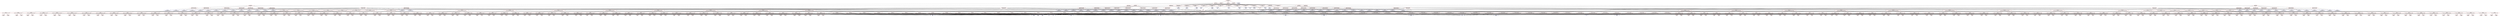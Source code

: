 digraph model_s{
"model_s" [ color=red, label="RooSimultaneousOpt\nmodel_s"];
"pdf_binch1_ChIso" [ color=red, label="RooProdPdf\npdf_binch1_ChIso"];
"pdf_binch1_ChIso_nuis" [ color=red, label="RooRealSumPdf\npdf_binch1_ChIso_nuis"];
"prop_binch1_ChIso" [ color=red, label="CMSHistErrorPropagator\nprop_binch1_ChIso"];
"shapeBkg_ch1_ChIso_isolatedZGamma_morph" [ color=red, label="CMSHistFunc\nshapeBkg_ch1_ChIso_isolatedZGamma_morph"];
"CMS_th1x" [ color=blue, label="RooRealVar\nCMS_th1x"];
"BTagSF_b" [ color=blue, label="RooRealVar\nBTagSF_b"];
"BTagSF_l" [ color=blue, label="RooRealVar\nBTagSF_l"];
"EleEff" [ color=blue, label="RooRealVar\nEleEff"];
"MuEff" [ color=blue, label="RooRealVar\nMuEff"];
"PU" [ color=blue, label="RooRealVar\nPU"];
"PhoEff" [ color=blue, label="RooRealVar\nPhoEff"];
"Q2" [ color=blue, label="RooRealVar\nQ2"];
"shapeBkg_ch1_ChIso_isolatedWGamma_morph" [ color=red, label="CMSHistFunc\nshapeBkg_ch1_ChIso_isolatedWGamma_morph"];
"shapeBkg_ch1_ChIso_isolatedTTbar_morph" [ color=red, label="CMSHistFunc\nshapeBkg_ch1_ChIso_isolatedTTbar_morph"];
"shapeBkg_ch1_ChIso_nonPromptTTGamma_morph" [ color=red, label="CMSHistFunc\nshapeBkg_ch1_ChIso_nonPromptTTGamma_morph"];
"shapeSig_ch1_ChIso_isolatedTTGamma_morph" [ color=red, label="CMSHistFunc\nshapeSig_ch1_ChIso_isolatedTTGamma_morph"];
"shapeBkg_ch1_ChIso_nonPromptTTbar_morph" [ color=red, label="CMSHistFunc\nshapeBkg_ch1_ChIso_nonPromptTTbar_morph"];
"shapeBkg_ch1_ChIso_nonPromptOther_morph" [ color=red, label="CMSHistFunc\nshapeBkg_ch1_ChIso_nonPromptOther_morph"];
"shapeBkg_ch1_ChIso_isolatedOther_morph" [ color=red, label="CMSHistFunc\nshapeBkg_ch1_ChIso_isolatedOther_morph"];
"n_exp_final_binch1_ChIso_proc_isolatedZGamma" [ color=red, label="RooProduct\nn_exp_final_binch1_ChIso_proc_isolatedZGamma"];
"systeff_ch1_ChIso_isolatedZGamma_BTagSF_b" [ color=red, label="AsymPow\nsysteff_ch1_ChIso_isolatedZGamma_BTagSF_b"];
"0.984274" [ color=red, label="RooConstVar\n0.984274"];
"1.015684" [ color=red, label="RooConstVar\n1.015684"];
"systeff_ch1_ChIso_isolatedZGamma_BTagSF_l" [ color=red, label="AsymPow\nsysteff_ch1_ChIso_isolatedZGamma_BTagSF_l"];
"0.943445" [ color=red, label="RooConstVar\n0.943445"];
"1.057645" [ color=red, label="RooConstVar\n1.057645"];
"systeff_ch1_ChIso_isolatedZGamma_EleEff" [ color=red, label="AsymPow\nsysteff_ch1_ChIso_isolatedZGamma_EleEff"];
"0.977988" [ color=red, label="RooConstVar\n0.977988"];
"1.022314" [ color=red, label="RooConstVar\n1.022314"];
"systeff_ch1_ChIso_isolatedZGamma_PhoEff" [ color=red, label="AsymPow\nsysteff_ch1_ChIso_isolatedZGamma_PhoEff"];
"0.976951" [ color=red, label="RooConstVar\n0.976951"];
"1.023049" [ color=red, label="RooConstVar\n1.023049"];
"n_exp_binch1_ChIso_proc_isolatedZGamma" [ color=red, label="ProcessNormalization\nn_exp_binch1_ChIso_proc_isolatedZGamma"];
"lumi" [ color=blue, label="RooRealVar\nlumi"];
"ZGSF" [ color=blue, label="RooRealVar\nZGSF"];
"n_exp_final_binch1_ChIso_proc_isolatedWGamma" [ color=red, label="RooProduct\nn_exp_final_binch1_ChIso_proc_isolatedWGamma"];
"systeff_ch1_ChIso_isolatedWGamma_BTagSF_b" [ color=red, label="AsymPow\nsysteff_ch1_ChIso_isolatedWGamma_BTagSF_b"];
"0.978534" [ color=red, label="RooConstVar\n0.978534"];
"1.021489" [ color=red, label="RooConstVar\n1.021489"];
"systeff_ch1_ChIso_isolatedWGamma_BTagSF_l" [ color=red, label="AsymPow\nsysteff_ch1_ChIso_isolatedWGamma_BTagSF_l"];
"0.949806" [ color=red, label="RooConstVar\n0.949806"];
"1.050049" [ color=red, label="RooConstVar\n1.050049"];
"systeff_ch1_ChIso_isolatedWGamma_EleEff" [ color=red, label="AsymPow\nsysteff_ch1_ChIso_isolatedWGamma_EleEff"];
"0.975209" [ color=red, label="RooConstVar\n0.975209"];
"1.025152" [ color=red, label="RooConstVar\n1.025152"];
"systeff_ch1_ChIso_isolatedWGamma_PhoEff" [ color=red, label="AsymPow\nsysteff_ch1_ChIso_isolatedWGamma_PhoEff"];
"0.975260" [ color=red, label="RooConstVar\n0.975260"];
"1.024740" [ color=red, label="RooConstVar\n1.024740"];
"n_exp_binch1_ChIso_proc_isolatedWGamma" [ color=red, label="ProcessNormalization\nn_exp_binch1_ChIso_proc_isolatedWGamma"];
"WGSF" [ color=blue, label="RooRealVar\nWGSF"];
"n_exp_final_binch1_ChIso_proc_isolatedTTbar" [ color=red, label="RooProduct\nn_exp_final_binch1_ChIso_proc_isolatedTTbar"];
"systeff_ch1_ChIso_isolatedTTbar_BTagSF_b" [ color=red, label="AsymPow\nsysteff_ch1_ChIso_isolatedTTbar_BTagSF_b"];
"0.986625" [ color=red, label="RooConstVar\n0.986625"];
"1.013317" [ color=red, label="RooConstVar\n1.013317"];
"systeff_ch1_ChIso_isolatedTTbar_BTagSF_l" [ color=red, label="AsymPow\nsysteff_ch1_ChIso_isolatedTTbar_BTagSF_l"];
"0.994982" [ color=red, label="RooConstVar\n0.994982"];
"1.005070" [ color=red, label="RooConstVar\n1.005070"];
"systeff_ch1_ChIso_isolatedTTbar_EleEff" [ color=red, label="AsymPow\nsysteff_ch1_ChIso_isolatedTTbar_EleEff"];
"0.979706" [ color=red, label="RooConstVar\n0.979706"];
"1.020543" [ color=red, label="RooConstVar\n1.020543"];
"systeff_ch1_ChIso_isolatedTTbar_PhoEff" [ color=red, label="AsymPow\nsysteff_ch1_ChIso_isolatedTTbar_PhoEff"];
"0.972103" [ color=red, label="RooConstVar\n0.972103"];
"1.027898" [ color=red, label="RooConstVar\n1.027898"];
"n_exp_binch1_ChIso_proc_isolatedTTbar" [ color=red, label="ProcessNormalization\nn_exp_binch1_ChIso_proc_isolatedTTbar"];
"TTbarSF" [ color=blue, label="RooRealVar\nTTbarSF"];
"n_exp_final_binch1_ChIso_proc_nonPromptTTGamma" [ color=red, label="RooProduct\nn_exp_final_binch1_ChIso_proc_nonPromptTTGamma"];
"systeff_ch1_ChIso_nonPromptTTGamma_BTagSF_b" [ color=red, label="AsymPow\nsysteff_ch1_ChIso_nonPromptTTGamma_BTagSF_b"];
"0.985565" [ color=red, label="RooConstVar\n0.985565"];
"1.014409" [ color=red, label="RooConstVar\n1.014409"];
"systeff_ch1_ChIso_nonPromptTTGamma_BTagSF_l" [ color=red, label="AsymPow\nsysteff_ch1_ChIso_nonPromptTTGamma_BTagSF_l"];
"0.994481" [ color=red, label="RooConstVar\n0.994481"];
"1.005543" [ color=red, label="RooConstVar\n1.005543"];
"systeff_ch1_ChIso_nonPromptTTGamma_EleEff" [ color=red, label="AsymPow\nsysteff_ch1_ChIso_nonPromptTTGamma_EleEff"];
"0.979389" [ color=red, label="RooConstVar\n0.979389"];
"1.020871" [ color=red, label="RooConstVar\n1.020871"];
"systeff_ch1_ChIso_nonPromptTTGamma_PhoEff" [ color=red, label="AsymPow\nsysteff_ch1_ChIso_nonPromptTTGamma_PhoEff"];
"0.971080" [ color=red, label="RooConstVar\n0.971080"];
"1.028920" [ color=red, label="RooConstVar\n1.028920"];
"n_exp_binch1_ChIso_proc_nonPromptTTGamma" [ color=red, label="ProcessNormalization\nn_exp_binch1_ChIso_proc_nonPromptTTGamma"];
"nonPromptSF" [ color=blue, label="RooRealVar\nnonPromptSF"];
"n_exp_final_binch1_ChIso_proc_isolatedTTGamma" [ color=red, label="RooProduct\nn_exp_final_binch1_ChIso_proc_isolatedTTGamma"];
"systeff_ch1_ChIso_isolatedTTGamma_BTagSF_b" [ color=red, label="AsymPow\nsysteff_ch1_ChIso_isolatedTTGamma_BTagSF_b"];
"0.984838" [ color=red, label="RooConstVar\n0.984838"];
"1.015152" [ color=red, label="RooConstVar\n1.015152"];
"systeff_ch1_ChIso_isolatedTTGamma_BTagSF_l" [ color=red, label="AsymPow\nsysteff_ch1_ChIso_isolatedTTGamma_BTagSF_l"];
"0.995243" [ color=red, label="RooConstVar\n0.995243"];
"1.004774" [ color=red, label="RooConstVar\n1.004774"];
"systeff_ch1_ChIso_isolatedTTGamma_EleEff" [ color=red, label="AsymPow\nsysteff_ch1_ChIso_isolatedTTGamma_EleEff"];
"0.979625" [ color=red, label="RooConstVar\n0.979625"];
"1.020635" [ color=red, label="RooConstVar\n1.020635"];
"systeff_ch1_ChIso_isolatedTTGamma_PhoEff" [ color=red, label="AsymPow\nsysteff_ch1_ChIso_isolatedTTGamma_PhoEff"];
"0.972984" [ color=red, label="RooConstVar\n0.972984"];
"1.027025" [ color=red, label="RooConstVar\n1.027025"];
"n_exp_binch1_ChIso_proc_isolatedTTGamma" [ color=red, label="ProcessNormalization\nn_exp_binch1_ChIso_proc_isolatedTTGamma"];
"r" [ color=blue, label="RooRealVar\nr"];
"n_exp_final_binch1_ChIso_proc_nonPromptTTbar" [ color=red, label="RooProduct\nn_exp_final_binch1_ChIso_proc_nonPromptTTbar"];
"systeff_ch1_ChIso_nonPromptTTbar_BTagSF_b" [ color=red, label="AsymPow\nsysteff_ch1_ChIso_nonPromptTTbar_BTagSF_b"];
"0.985546" [ color=red, label="RooConstVar\n0.985546"];
"1.014431" [ color=red, label="RooConstVar\n1.014431"];
"systeff_ch1_ChIso_nonPromptTTbar_BTagSF_l" [ color=red, label="AsymPow\nsysteff_ch1_ChIso_nonPromptTTbar_BTagSF_l"];
"0.993654" [ color=red, label="RooConstVar\n0.993654"];
"1.006372" [ color=red, label="RooConstVar\n1.006372"];
"systeff_ch1_ChIso_nonPromptTTbar_EleEff" [ color=red, label="AsymPow\nsysteff_ch1_ChIso_nonPromptTTbar_EleEff"];
"0.980242" [ color=red, label="RooConstVar\n0.980242"];
"1.019988" [ color=red, label="RooConstVar\n1.019988"];
"systeff_ch1_ChIso_nonPromptTTbar_PhoEff" [ color=red, label="AsymPow\nsysteff_ch1_ChIso_nonPromptTTbar_PhoEff"];
"0.970759" [ color=red, label="RooConstVar\n0.970759"];
"1.029241" [ color=red, label="RooConstVar\n1.029241"];
"n_exp_binch1_ChIso_proc_nonPromptTTbar" [ color=red, label="ProcessNormalization\nn_exp_binch1_ChIso_proc_nonPromptTTbar"];
"n_exp_final_binch1_ChIso_proc_nonPromptOther" [ color=red, label="RooProduct\nn_exp_final_binch1_ChIso_proc_nonPromptOther"];
"systeff_ch1_ChIso_nonPromptOther_BTagSF_b" [ color=red, label="AsymPow\nsysteff_ch1_ChIso_nonPromptOther_BTagSF_b"];
"0.981831" [ color=red, label="RooConstVar\n0.981831"];
"1.018185" [ color=red, label="RooConstVar\n1.018185"];
"systeff_ch1_ChIso_nonPromptOther_BTagSF_l" [ color=red, label="AsymPow\nsysteff_ch1_ChIso_nonPromptOther_BTagSF_l"];
"0.953152" [ color=red, label="RooConstVar\n0.953152"];
"1.046997" [ color=red, label="RooConstVar\n1.046997"];
"systeff_ch1_ChIso_nonPromptOther_EleEff" [ color=red, label="AsymPow\nsysteff_ch1_ChIso_nonPromptOther_EleEff"];
"0.974281" [ color=red, label="RooConstVar\n0.974281"];
"1.026135" [ color=red, label="RooConstVar\n1.026135"];
"systeff_ch1_ChIso_nonPromptOther_PhoEff" [ color=red, label="AsymPow\nsysteff_ch1_ChIso_nonPromptOther_PhoEff"];
"0.970344" [ color=red, label="RooConstVar\n0.970344"];
"1.029656" [ color=red, label="RooConstVar\n1.029656"];
"n_exp_binch1_ChIso_proc_nonPromptOther" [ color=red, label="ProcessNormalization\nn_exp_binch1_ChIso_proc_nonPromptOther"];
"OtherSF" [ color=blue, label="RooRealVar\nOtherSF"];
"n_exp_final_binch1_ChIso_proc_isolatedOther" [ color=red, label="RooProduct\nn_exp_final_binch1_ChIso_proc_isolatedOther"];
"systeff_ch1_ChIso_isolatedOther_BTagSF_b" [ color=red, label="AsymPow\nsysteff_ch1_ChIso_isolatedOther_BTagSF_b"];
"0.979812" [ color=red, label="RooConstVar\n0.979812"];
"1.020147" [ color=red, label="RooConstVar\n1.020147"];
"systeff_ch1_ChIso_isolatedOther_BTagSF_l" [ color=red, label="AsymPow\nsysteff_ch1_ChIso_isolatedOther_BTagSF_l"];
"0.969135" [ color=red, label="RooConstVar\n0.969135"];
"1.030778" [ color=red, label="RooConstVar\n1.030778"];
"systeff_ch1_ChIso_isolatedOther_EleEff" [ color=red, label="AsymPow\nsysteff_ch1_ChIso_isolatedOther_EleEff"];
"0.975910" [ color=red, label="RooConstVar\n0.975910"];
"1.024446" [ color=red, label="RooConstVar\n1.024446"];
"systeff_ch1_ChIso_isolatedOther_PhoEff" [ color=red, label="AsymPow\nsysteff_ch1_ChIso_isolatedOther_PhoEff"];
"0.972622" [ color=red, label="RooConstVar\n0.972622"];
"1.027378" [ color=red, label="RooConstVar\n1.027378"];
"n_exp_binch1_ChIso_proc_isolatedOther" [ color=red, label="ProcessNormalization\nn_exp_binch1_ChIso_proc_isolatedOther"];
"prop_binch1_ChIso_bin0" [ color=blue, label="RooRealVar\nprop_binch1_ChIso_bin0"];
"prop_binch1_ChIso_bin1" [ color=blue, label="RooRealVar\nprop_binch1_ChIso_bin1"];
"prop_binch1_ChIso_bin2" [ color=blue, label="RooRealVar\nprop_binch1_ChIso_bin2"];
"prop_binch1_ChIso_bin3" [ color=blue, label="RooRealVar\nprop_binch1_ChIso_bin3"];
"prop_binch1_ChIso_bin4" [ color=blue, label="RooRealVar\nprop_binch1_ChIso_bin4"];
"prop_binch1_ChIso_bin5" [ color=blue, label="RooRealVar\nprop_binch1_ChIso_bin5"];
"prop_binch1_ChIso_bin6" [ color=blue, label="RooRealVar\nprop_binch1_ChIso_bin6"];
"prop_binch1_ChIso_bin7" [ color=blue, label="RooRealVar\nprop_binch1_ChIso_bin7"];
"ONE" [ color=blue, label="RooRealVar\nONE"];
"pdfbins_binch1_ChIso" [ color=red, label="RooProdPdf\npdfbins_binch1_ChIso"];
"prop_binch1_ChIso_bin0_Pdf" [ color=red, label="SimpleGaussianConstraint\nprop_binch1_ChIso_bin0_Pdf"];
"prop_binch1_ChIso_bin0_In" [ color=blue, label="RooRealVar\nprop_binch1_ChIso_bin0_In"];
"1" [ color=red, label="RooConstVar\n1"];
"prop_binch1_ChIso_bin1_Pdf" [ color=red, label="SimpleGaussianConstraint\nprop_binch1_ChIso_bin1_Pdf"];
"prop_binch1_ChIso_bin1_In" [ color=blue, label="RooRealVar\nprop_binch1_ChIso_bin1_In"];
"prop_binch1_ChIso_bin2_Pdf" [ color=red, label="SimpleGaussianConstraint\nprop_binch1_ChIso_bin2_Pdf"];
"prop_binch1_ChIso_bin2_In" [ color=blue, label="RooRealVar\nprop_binch1_ChIso_bin2_In"];
"prop_binch1_ChIso_bin3_Pdf" [ color=red, label="SimpleGaussianConstraint\nprop_binch1_ChIso_bin3_Pdf"];
"prop_binch1_ChIso_bin3_In" [ color=blue, label="RooRealVar\nprop_binch1_ChIso_bin3_In"];
"prop_binch1_ChIso_bin4_Pdf" [ color=red, label="SimpleGaussianConstraint\nprop_binch1_ChIso_bin4_Pdf"];
"prop_binch1_ChIso_bin4_In" [ color=blue, label="RooRealVar\nprop_binch1_ChIso_bin4_In"];
"prop_binch1_ChIso_bin5_Pdf" [ color=red, label="SimpleGaussianConstraint\nprop_binch1_ChIso_bin5_Pdf"];
"prop_binch1_ChIso_bin5_In" [ color=blue, label="RooRealVar\nprop_binch1_ChIso_bin5_In"];
"prop_binch1_ChIso_bin6_Pdf" [ color=red, label="SimpleGaussianConstraint\nprop_binch1_ChIso_bin6_Pdf"];
"prop_binch1_ChIso_bin6_In" [ color=blue, label="RooRealVar\nprop_binch1_ChIso_bin6_In"];
"prop_binch1_ChIso_bin7_Pdf" [ color=red, label="SimpleGaussianConstraint\nprop_binch1_ChIso_bin7_Pdf"];
"prop_binch1_ChIso_bin7_In" [ color=blue, label="RooRealVar\nprop_binch1_ChIso_bin7_In"];
"BTagSF_b_Pdf" [ color=red, label="SimpleGaussianConstraint\nBTagSF_b_Pdf"];
"BTagSF_b_In" [ color=blue, label="RooRealVar\nBTagSF_b_In"];
"BTagSF_l_Pdf" [ color=red, label="SimpleGaussianConstraint\nBTagSF_l_Pdf"];
"BTagSF_l_In" [ color=blue, label="RooRealVar\nBTagSF_l_In"];
"EleEff_Pdf" [ color=red, label="SimpleGaussianConstraint\nEleEff_Pdf"];
"EleEff_In" [ color=blue, label="RooRealVar\nEleEff_In"];
"MuEff_Pdf" [ color=red, label="SimpleGaussianConstraint\nMuEff_Pdf"];
"MuEff_In" [ color=blue, label="RooRealVar\nMuEff_In"];
"PU_Pdf" [ color=red, label="SimpleGaussianConstraint\nPU_Pdf"];
"PU_In" [ color=blue, label="RooRealVar\nPU_In"];
"PhoEff_Pdf" [ color=red, label="SimpleGaussianConstraint\nPhoEff_Pdf"];
"PhoEff_In" [ color=blue, label="RooRealVar\nPhoEff_In"];
"Q2_Pdf" [ color=red, label="SimpleGaussianConstraint\nQ2_Pdf"];
"Q2_In" [ color=blue, label="RooRealVar\nQ2_In"];
"lumi_Pdf" [ color=red, label="SimpleGaussianConstraint\nlumi_Pdf"];
"lumi_In" [ color=blue, label="RooRealVar\nlumi_In"];
"ZGSF_Pdf" [ color=red, label="SimpleGaussianConstraint\nZGSF_Pdf"];
"0.2" [ color=red, label="RooConstVar\n0.2"];
"ZGSF_In" [ color=blue, label="RooRealVar\nZGSF_In"];
"TTbarSF_Pdf" [ color=red, label="SimpleGaussianConstraint\nTTbarSF_Pdf"];
"TTbarSF_In" [ color=blue, label="RooRealVar\nTTbarSF_In"];
"OtherSF_Pdf" [ color=red, label="SimpleGaussianConstraint\nOtherSF_Pdf"];
"OtherSF_In" [ color=blue, label="RooRealVar\nOtherSF_In"];
"WGSF_Pdf" [ color=red, label="SimpleGaussianConstraint\nWGSF_Pdf"];
"WGSF_In" [ color=blue, label="RooRealVar\nWGSF_In"];
"pdf_binch1_M3" [ color=red, label="RooProdPdf\npdf_binch1_M3"];
"pdf_binch1_M3_nuis" [ color=red, label="RooRealSumPdf\npdf_binch1_M3_nuis"];
"prop_binch1_M3" [ color=red, label="CMSHistErrorPropagator\nprop_binch1_M3"];
"shapeBkg_ch1_M3_isolatedZGamma_morph" [ color=red, label="CMSHistFunc\nshapeBkg_ch1_M3_isolatedZGamma_morph"];
"shapeBkg_ch1_M3_isolatedWGamma_morph" [ color=red, label="CMSHistFunc\nshapeBkg_ch1_M3_isolatedWGamma_morph"];
"shapeBkg_ch1_M3_isolatedTTbar_morph" [ color=red, label="CMSHistFunc\nshapeBkg_ch1_M3_isolatedTTbar_morph"];
"shapeBkg_ch1_M3_nonPromptTTGamma_morph" [ color=red, label="CMSHistFunc\nshapeBkg_ch1_M3_nonPromptTTGamma_morph"];
"shapeSig_ch1_M3_isolatedTTGamma_morph" [ color=red, label="CMSHistFunc\nshapeSig_ch1_M3_isolatedTTGamma_morph"];
"shapeBkg_ch1_M3_nonPromptTTbar_morph" [ color=red, label="CMSHistFunc\nshapeBkg_ch1_M3_nonPromptTTbar_morph"];
"shapeBkg_ch1_M3_nonPromptOther_morph" [ color=red, label="CMSHistFunc\nshapeBkg_ch1_M3_nonPromptOther_morph"];
"shapeBkg_ch1_M3_isolatedOther_morph" [ color=red, label="CMSHistFunc\nshapeBkg_ch1_M3_isolatedOther_morph"];
"n_exp_final_binch1_M3_proc_isolatedZGamma" [ color=red, label="RooProduct\nn_exp_final_binch1_M3_proc_isolatedZGamma"];
"systeff_ch1_M3_isolatedZGamma_BTagSF_b" [ color=red, label="AsymPow\nsysteff_ch1_M3_isolatedZGamma_BTagSF_b"];
"0.983397" [ color=red, label="RooConstVar\n0.983397"];
"1.016611" [ color=red, label="RooConstVar\n1.016611"];
"systeff_ch1_M3_isolatedZGamma_BTagSF_l" [ color=red, label="AsymPow\nsysteff_ch1_M3_isolatedZGamma_BTagSF_l"];
"0.940877" [ color=red, label="RooConstVar\n0.940877"];
"1.060529" [ color=red, label="RooConstVar\n1.060529"];
"systeff_ch1_M3_isolatedZGamma_EleEff" [ color=red, label="AsymPow\nsysteff_ch1_M3_isolatedZGamma_EleEff"];
"0.977615" [ color=red, label="RooConstVar\n0.977615"];
"1.022688" [ color=red, label="RooConstVar\n1.022688"];
"systeff_ch1_M3_isolatedZGamma_PhoEff" [ color=red, label="AsymPow\nsysteff_ch1_M3_isolatedZGamma_PhoEff"];
"0.975221" [ color=red, label="RooConstVar\n0.975221"];
"1.024779" [ color=red, label="RooConstVar\n1.024779"];
"n_exp_binch1_M3_proc_isolatedZGamma" [ color=red, label="ProcessNormalization\nn_exp_binch1_M3_proc_isolatedZGamma"];
"n_exp_final_binch1_M3_proc_isolatedWGamma" [ color=red, label="RooProduct\nn_exp_final_binch1_M3_proc_isolatedWGamma"];
"systeff_ch1_M3_isolatedWGamma_BTagSF_b" [ color=red, label="AsymPow\nsysteff_ch1_M3_isolatedWGamma_BTagSF_b"];
"0.978408" [ color=red, label="RooConstVar\n0.978408"];
"1.021689" [ color=red, label="RooConstVar\n1.021689"];
"systeff_ch1_M3_isolatedWGamma_BTagSF_l" [ color=red, label="AsymPow\nsysteff_ch1_M3_isolatedWGamma_BTagSF_l"];
"0.950400" [ color=red, label="RooConstVar\n0.950400"];
"1.049456" [ color=red, label="RooConstVar\n1.049456"];
"systeff_ch1_M3_isolatedWGamma_EleEff" [ color=red, label="AsymPow\nsysteff_ch1_M3_isolatedWGamma_EleEff"];
"0.977857" [ color=red, label="RooConstVar\n0.977857"];
"1.022399" [ color=red, label="RooConstVar\n1.022399"];
"systeff_ch1_M3_isolatedWGamma_PhoEff" [ color=red, label="AsymPow\nsysteff_ch1_M3_isolatedWGamma_PhoEff"];
"0.973171" [ color=red, label="RooConstVar\n0.973171"];
"1.026829" [ color=red, label="RooConstVar\n1.026829"];
"n_exp_binch1_M3_proc_isolatedWGamma" [ color=red, label="ProcessNormalization\nn_exp_binch1_M3_proc_isolatedWGamma"];
"n_exp_final_binch1_M3_proc_isolatedTTbar" [ color=red, label="RooProduct\nn_exp_final_binch1_M3_proc_isolatedTTbar"];
"systeff_ch1_M3_isolatedTTbar_BTagSF_b" [ color=red, label="AsymPow\nsysteff_ch1_M3_isolatedTTbar_BTagSF_b"];
"0.985901" [ color=red, label="RooConstVar\n0.985901"];
"1.014083" [ color=red, label="RooConstVar\n1.014083"];
"systeff_ch1_M3_isolatedTTbar_BTagSF_l" [ color=red, label="AsymPow\nsysteff_ch1_M3_isolatedTTbar_BTagSF_l"];
"0.995987" [ color=red, label="RooConstVar\n0.995987"];
"1.004041" [ color=red, label="RooConstVar\n1.004041"];
"systeff_ch1_M3_isolatedTTbar_EleEff" [ color=red, label="AsymPow\nsysteff_ch1_M3_isolatedTTbar_EleEff"];
"0.979372" [ color=red, label="RooConstVar\n0.979372"];
"1.020886" [ color=red, label="RooConstVar\n1.020886"];
"systeff_ch1_M3_isolatedTTbar_PhoEff" [ color=red, label="AsymPow\nsysteff_ch1_M3_isolatedTTbar_PhoEff"];
"0.974070" [ color=red, label="RooConstVar\n0.974070"];
"1.025930" [ color=red, label="RooConstVar\n1.025930"];
"n_exp_binch1_M3_proc_isolatedTTbar" [ color=red, label="ProcessNormalization\nn_exp_binch1_M3_proc_isolatedTTbar"];
"n_exp_final_binch1_M3_proc_nonPromptTTGamma" [ color=red, label="RooProduct\nn_exp_final_binch1_M3_proc_nonPromptTTGamma"];
"systeff_ch1_M3_nonPromptTTGamma_BTagSF_b" [ color=red, label="AsymPow\nsysteff_ch1_M3_nonPromptTTGamma_BTagSF_b"];
"0.985685" [ color=red, label="RooConstVar\n0.985685"];
"1.014280" [ color=red, label="RooConstVar\n1.014280"];
"systeff_ch1_M3_nonPromptTTGamma_BTagSF_l" [ color=red, label="AsymPow\nsysteff_ch1_M3_nonPromptTTGamma_BTagSF_l"];
"0.991892" [ color=red, label="RooConstVar\n0.991892"];
"1.008091" [ color=red, label="RooConstVar\n1.008091"];
"systeff_ch1_M3_nonPromptTTGamma_EleEff" [ color=red, label="AsymPow\nsysteff_ch1_M3_nonPromptTTGamma_EleEff"];
"0.980418" [ color=red, label="RooConstVar\n0.980418"];
"1.019824" [ color=red, label="RooConstVar\n1.019824"];
"systeff_ch1_M3_nonPromptTTGamma_PhoEff" [ color=red, label="AsymPow\nsysteff_ch1_M3_nonPromptTTGamma_PhoEff"];
"0.967293" [ color=red, label="RooConstVar\n0.967293"];
"1.032706" [ color=red, label="RooConstVar\n1.032706"];
"n_exp_binch1_M3_proc_nonPromptTTGamma" [ color=red, label="ProcessNormalization\nn_exp_binch1_M3_proc_nonPromptTTGamma"];
"n_exp_final_binch1_M3_proc_isolatedTTGamma" [ color=red, label="RooProduct\nn_exp_final_binch1_M3_proc_isolatedTTGamma"];
"systeff_ch1_M3_isolatedTTGamma_BTagSF_b" [ color=red, label="AsymPow\nsysteff_ch1_M3_isolatedTTGamma_BTagSF_b"];
"0.984666" [ color=red, label="RooConstVar\n0.984666"];
"1.015328" [ color=red, label="RooConstVar\n1.015328"];
"systeff_ch1_M3_isolatedTTGamma_BTagSF_l" [ color=red, label="AsymPow\nsysteff_ch1_M3_isolatedTTGamma_BTagSF_l"];
"0.995717" [ color=red, label="RooConstVar\n0.995717"];
"1.004289" [ color=red, label="RooConstVar\n1.004289"];
"systeff_ch1_M3_isolatedTTGamma_EleEff" [ color=red, label="AsymPow\nsysteff_ch1_M3_isolatedTTGamma_EleEff"];
"0.979728" [ color=red, label="RooConstVar\n0.979728"];
"1.020519" [ color=red, label="RooConstVar\n1.020519"];
"systeff_ch1_M3_isolatedTTGamma_PhoEff" [ color=red, label="AsymPow\nsysteff_ch1_M3_isolatedTTGamma_PhoEff"];
"0.972835" [ color=red, label="RooConstVar\n0.972835"];
"1.027165" [ color=red, label="RooConstVar\n1.027165"];
"n_exp_binch1_M3_proc_isolatedTTGamma" [ color=red, label="ProcessNormalization\nn_exp_binch1_M3_proc_isolatedTTGamma"];
"n_exp_final_binch1_M3_proc_nonPromptTTbar" [ color=red, label="RooProduct\nn_exp_final_binch1_M3_proc_nonPromptTTbar"];
"systeff_ch1_M3_nonPromptTTbar_BTagSF_b" [ color=red, label="AsymPow\nsysteff_ch1_M3_nonPromptTTbar_BTagSF_b"];
"0.985688" [ color=red, label="RooConstVar\n0.985688"];
"1.014289" [ color=red, label="RooConstVar\n1.014289"];
"systeff_ch1_M3_nonPromptTTbar_BTagSF_l" [ color=red, label="AsymPow\nsysteff_ch1_M3_nonPromptTTbar_BTagSF_l"];
"0.995495" [ color=red, label="RooConstVar\n0.995495"];
"1.004498" [ color=red, label="RooConstVar\n1.004498"];
"systeff_ch1_M3_nonPromptTTbar_EleEff" [ color=red, label="AsymPow\nsysteff_ch1_M3_nonPromptTTbar_EleEff"];
"0.979879" [ color=red, label="RooConstVar\n0.979879"];
"1.020360" [ color=red, label="RooConstVar\n1.020360"];
"systeff_ch1_M3_nonPromptTTbar_PhoEff" [ color=red, label="AsymPow\nsysteff_ch1_M3_nonPromptTTbar_PhoEff"];
"0.968326" [ color=red, label="RooConstVar\n0.968326"];
"1.031674" [ color=red, label="RooConstVar\n1.031674"];
"n_exp_binch1_M3_proc_nonPromptTTbar" [ color=red, label="ProcessNormalization\nn_exp_binch1_M3_proc_nonPromptTTbar"];
"n_exp_final_binch1_M3_proc_nonPromptOther" [ color=red, label="RooProduct\nn_exp_final_binch1_M3_proc_nonPromptOther"];
"systeff_ch1_M3_nonPromptOther_BTagSF_b" [ color=red, label="AsymPow\nsysteff_ch1_M3_nonPromptOther_BTagSF_b"];
"0.981128" [ color=red, label="RooConstVar\n0.981128"];
"1.018830" [ color=red, label="RooConstVar\n1.018830"];
"systeff_ch1_M3_nonPromptOther_BTagSF_l" [ color=red, label="AsymPow\nsysteff_ch1_M3_nonPromptOther_BTagSF_l"];
"0.953087" [ color=red, label="RooConstVar\n0.953087"];
"1.046818" [ color=red, label="RooConstVar\n1.046818"];
"systeff_ch1_M3_nonPromptOther_EleEff" [ color=red, label="AsymPow\nsysteff_ch1_M3_nonPromptOther_EleEff"];
"0.971097" [ color=red, label="RooConstVar\n0.971097"];
"1.029506" [ color=red, label="RooConstVar\n1.029506"];
"systeff_ch1_M3_nonPromptOther_PhoEff" [ color=red, label="AsymPow\nsysteff_ch1_M3_nonPromptOther_PhoEff"];
"0.976651" [ color=red, label="RooConstVar\n0.976651"];
"1.023349" [ color=red, label="RooConstVar\n1.023349"];
"n_exp_binch1_M3_proc_nonPromptOther" [ color=red, label="ProcessNormalization\nn_exp_binch1_M3_proc_nonPromptOther"];
"n_exp_final_binch1_M3_proc_isolatedOther" [ color=red, label="RooProduct\nn_exp_final_binch1_M3_proc_isolatedOther"];
"systeff_ch1_M3_isolatedOther_BTagSF_b" [ color=red, label="AsymPow\nsysteff_ch1_M3_isolatedOther_BTagSF_b"];
"0.982838" [ color=red, label="RooConstVar\n0.982838"];
"1.017115" [ color=red, label="RooConstVar\n1.017115"];
"systeff_ch1_M3_isolatedOther_BTagSF_l" [ color=red, label="AsymPow\nsysteff_ch1_M3_isolatedOther_BTagSF_l"];
"0.973521" [ color=red, label="RooConstVar\n0.973521"];
"1.026412" [ color=red, label="RooConstVar\n1.026412"];
"systeff_ch1_M3_isolatedOther_EleEff" [ color=red, label="AsymPow\nsysteff_ch1_M3_isolatedOther_EleEff"];
"0.975421" [ color=red, label="RooConstVar\n0.975421"];
"1.024957" [ color=red, label="RooConstVar\n1.024957"];
"systeff_ch1_M3_isolatedOther_PhoEff" [ color=red, label="AsymPow\nsysteff_ch1_M3_isolatedOther_PhoEff"];
"0.972275" [ color=red, label="RooConstVar\n0.972275"];
"1.027725" [ color=red, label="RooConstVar\n1.027725"];
"n_exp_binch1_M3_proc_isolatedOther" [ color=red, label="ProcessNormalization\nn_exp_binch1_M3_proc_isolatedOther"];
"prop_binch1_M3_bin0" [ color=blue, label="RooRealVar\nprop_binch1_M3_bin0"];
"prop_binch1_M3_bin1" [ color=blue, label="RooRealVar\nprop_binch1_M3_bin1"];
"prop_binch1_M3_bin2" [ color=blue, label="RooRealVar\nprop_binch1_M3_bin2"];
"prop_binch1_M3_bin3" [ color=blue, label="RooRealVar\nprop_binch1_M3_bin3"];
"prop_binch1_M3_bin4" [ color=blue, label="RooRealVar\nprop_binch1_M3_bin4"];
"prop_binch1_M3_bin5" [ color=blue, label="RooRealVar\nprop_binch1_M3_bin5"];
"prop_binch1_M3_bin6" [ color=blue, label="RooRealVar\nprop_binch1_M3_bin6"];
"prop_binch1_M3_bin7" [ color=blue, label="RooRealVar\nprop_binch1_M3_bin7"];
"pdfbins_binch1_M3" [ color=red, label="RooProdPdf\npdfbins_binch1_M3"];
"prop_binch1_M3_bin0_Pdf" [ color=red, label="SimpleGaussianConstraint\nprop_binch1_M3_bin0_Pdf"];
"prop_binch1_M3_bin0_In" [ color=blue, label="RooRealVar\nprop_binch1_M3_bin0_In"];
"prop_binch1_M3_bin1_Pdf" [ color=red, label="SimpleGaussianConstraint\nprop_binch1_M3_bin1_Pdf"];
"prop_binch1_M3_bin1_In" [ color=blue, label="RooRealVar\nprop_binch1_M3_bin1_In"];
"prop_binch1_M3_bin2_Pdf" [ color=red, label="SimpleGaussianConstraint\nprop_binch1_M3_bin2_Pdf"];
"prop_binch1_M3_bin2_In" [ color=blue, label="RooRealVar\nprop_binch1_M3_bin2_In"];
"prop_binch1_M3_bin3_Pdf" [ color=red, label="SimpleGaussianConstraint\nprop_binch1_M3_bin3_Pdf"];
"prop_binch1_M3_bin3_In" [ color=blue, label="RooRealVar\nprop_binch1_M3_bin3_In"];
"prop_binch1_M3_bin4_Pdf" [ color=red, label="SimpleGaussianConstraint\nprop_binch1_M3_bin4_Pdf"];
"prop_binch1_M3_bin4_In" [ color=blue, label="RooRealVar\nprop_binch1_M3_bin4_In"];
"prop_binch1_M3_bin5_Pdf" [ color=red, label="SimpleGaussianConstraint\nprop_binch1_M3_bin5_Pdf"];
"prop_binch1_M3_bin5_In" [ color=blue, label="RooRealVar\nprop_binch1_M3_bin5_In"];
"prop_binch1_M3_bin6_Pdf" [ color=red, label="SimpleGaussianConstraint\nprop_binch1_M3_bin6_Pdf"];
"prop_binch1_M3_bin6_In" [ color=blue, label="RooRealVar\nprop_binch1_M3_bin6_In"];
"prop_binch1_M3_bin7_Pdf" [ color=red, label="SimpleGaussianConstraint\nprop_binch1_M3_bin7_Pdf"];
"prop_binch1_M3_bin7_In" [ color=blue, label="RooRealVar\nprop_binch1_M3_bin7_In"];
"pdf_binch2_ChIso" [ color=red, label="RooProdPdf\npdf_binch2_ChIso"];
"pdf_binch2_ChIso_nuis" [ color=red, label="RooRealSumPdf\npdf_binch2_ChIso_nuis"];
"prop_binch2_ChIso" [ color=red, label="CMSHistErrorPropagator\nprop_binch2_ChIso"];
"shapeBkg_ch2_ChIso_isolatedZGamma_morph" [ color=red, label="CMSHistFunc\nshapeBkg_ch2_ChIso_isolatedZGamma_morph"];
"shapeBkg_ch2_ChIso_isolatedWGamma_morph" [ color=red, label="CMSHistFunc\nshapeBkg_ch2_ChIso_isolatedWGamma_morph"];
"shapeBkg_ch2_ChIso_isolatedTTbar_morph" [ color=red, label="CMSHistFunc\nshapeBkg_ch2_ChIso_isolatedTTbar_morph"];
"shapeBkg_ch2_ChIso_nonPromptTTGamma_morph" [ color=red, label="CMSHistFunc\nshapeBkg_ch2_ChIso_nonPromptTTGamma_morph"];
"shapeSig_ch2_ChIso_isolatedTTGamma_morph" [ color=red, label="CMSHistFunc\nshapeSig_ch2_ChIso_isolatedTTGamma_morph"];
"shapeBkg_ch2_ChIso_nonPromptTTbar_morph" [ color=red, label="CMSHistFunc\nshapeBkg_ch2_ChIso_nonPromptTTbar_morph"];
"shapeBkg_ch2_ChIso_nonPromptOther_morph" [ color=red, label="CMSHistFunc\nshapeBkg_ch2_ChIso_nonPromptOther_morph"];
"shapeBkg_ch2_ChIso_isolatedOther_morph" [ color=red, label="CMSHistFunc\nshapeBkg_ch2_ChIso_isolatedOther_morph"];
"n_exp_final_binch2_ChIso_proc_isolatedZGamma" [ color=red, label="RooProduct\nn_exp_final_binch2_ChIso_proc_isolatedZGamma"];
"systeff_ch2_ChIso_isolatedZGamma_BTagSF_b" [ color=red, label="AsymPow\nsysteff_ch2_ChIso_isolatedZGamma_BTagSF_b"];
"0.982822" [ color=red, label="RooConstVar\n0.982822"];
"1.017265" [ color=red, label="RooConstVar\n1.017265"];
"systeff_ch2_ChIso_isolatedZGamma_BTagSF_l" [ color=red, label="AsymPow\nsysteff_ch2_ChIso_isolatedZGamma_BTagSF_l"];
"0.948309" [ color=red, label="RooConstVar\n0.948309"];
"1.051058" [ color=red, label="RooConstVar\n1.051058"];
"systeff_ch2_ChIso_isolatedZGamma_MuEff" [ color=red, label="AsymPow\nsysteff_ch2_ChIso_isolatedZGamma_MuEff"];
"0.996355" [ color=red, label="RooConstVar\n0.996355"];
"1.003656" [ color=red, label="RooConstVar\n1.003656"];
"systeff_ch2_ChIso_isolatedZGamma_PhoEff" [ color=red, label="AsymPow\nsysteff_ch2_ChIso_isolatedZGamma_PhoEff"];
"0.971814" [ color=red, label="RooConstVar\n0.971814"];
"1.028186" [ color=red, label="RooConstVar\n1.028186"];
"n_exp_binch2_ChIso_proc_isolatedZGamma" [ color=red, label="ProcessNormalization\nn_exp_binch2_ChIso_proc_isolatedZGamma"];
"n_exp_final_binch2_ChIso_proc_isolatedWGamma" [ color=red, label="RooProduct\nn_exp_final_binch2_ChIso_proc_isolatedWGamma"];
"systeff_ch2_ChIso_isolatedWGamma_BTagSF_b" [ color=red, label="AsymPow\nsysteff_ch2_ChIso_isolatedWGamma_BTagSF_b"];
"0.977068" [ color=red, label="RooConstVar\n0.977068"];
"1.022933" [ color=red, label="RooConstVar\n1.022933"];
"systeff_ch2_ChIso_isolatedWGamma_BTagSF_l" [ color=red, label="AsymPow\nsysteff_ch2_ChIso_isolatedWGamma_BTagSF_l"];
"0.950025" [ color=red, label="RooConstVar\n0.950025"];
"1.049859" [ color=red, label="RooConstVar\n1.049859"];
"systeff_ch2_ChIso_isolatedWGamma_MuEff" [ color=red, label="AsymPow\nsysteff_ch2_ChIso_isolatedWGamma_MuEff"];
"0.995611" [ color=red, label="RooConstVar\n0.995611"];
"1.004401" [ color=red, label="RooConstVar\n1.004401"];
"systeff_ch2_ChIso_isolatedWGamma_PhoEff" [ color=red, label="AsymPow\nsysteff_ch2_ChIso_isolatedWGamma_PhoEff"];
"0.972469" [ color=red, label="RooConstVar\n0.972469"];
"1.027532" [ color=red, label="RooConstVar\n1.027532"];
"n_exp_binch2_ChIso_proc_isolatedWGamma" [ color=red, label="ProcessNormalization\nn_exp_binch2_ChIso_proc_isolatedWGamma"];
"n_exp_final_binch2_ChIso_proc_isolatedTTbar" [ color=red, label="RooProduct\nn_exp_final_binch2_ChIso_proc_isolatedTTbar"];
"systeff_ch2_ChIso_isolatedTTbar_BTagSF_b" [ color=red, label="AsymPow\nsysteff_ch2_ChIso_isolatedTTbar_BTagSF_b"];
"0.986276" [ color=red, label="RooConstVar\n0.986276"];
"1.013675" [ color=red, label="RooConstVar\n1.013675"];
"systeff_ch2_ChIso_isolatedTTbar_BTagSF_l" [ color=red, label="AsymPow\nsysteff_ch2_ChIso_isolatedTTbar_BTagSF_l"];
"0.994844" [ color=red, label="RooConstVar\n0.994844"];
"1.005169" [ color=red, label="RooConstVar\n1.005169"];
"systeff_ch2_ChIso_isolatedTTbar_MuEff" [ color=red, label="AsymPow\nsysteff_ch2_ChIso_isolatedTTbar_MuEff"];
"0.996639" [ color=red, label="RooConstVar\n0.996639"];
"1.003369" [ color=red, label="RooConstVar\n1.003369"];
"systeff_ch2_ChIso_isolatedTTbar_PhoEff" [ color=red, label="AsymPow\nsysteff_ch2_ChIso_isolatedTTbar_PhoEff"];
"0.971847" [ color=red, label="RooConstVar\n0.971847"];
"1.028151" [ color=red, label="RooConstVar\n1.028151"];
"n_exp_binch2_ChIso_proc_isolatedTTbar" [ color=red, label="ProcessNormalization\nn_exp_binch2_ChIso_proc_isolatedTTbar"];
"n_exp_final_binch2_ChIso_proc_nonPromptTTGamma" [ color=red, label="RooProduct\nn_exp_final_binch2_ChIso_proc_nonPromptTTGamma"];
"systeff_ch2_ChIso_nonPromptTTGamma_BTagSF_b" [ color=red, label="AsymPow\nsysteff_ch2_ChIso_nonPromptTTGamma_BTagSF_b"];
"0.985540" [ color=red, label="RooConstVar\n0.985540"];
"1.014439" [ color=red, label="RooConstVar\n1.014439"];
"systeff_ch2_ChIso_nonPromptTTGamma_BTagSF_l" [ color=red, label="AsymPow\nsysteff_ch2_ChIso_nonPromptTTGamma_BTagSF_l"];
"0.993388" [ color=red, label="RooConstVar\n0.993388"];
"1.006694" [ color=red, label="RooConstVar\n1.006694"];
"systeff_ch2_ChIso_nonPromptTTGamma_MuEff" [ color=red, label="AsymPow\nsysteff_ch2_ChIso_nonPromptTTGamma_MuEff"];
"0.996570" [ color=red, label="RooConstVar\n0.996570"];
"1.003439" [ color=red, label="RooConstVar\n1.003439"];
"systeff_ch2_ChIso_nonPromptTTGamma_PhoEff" [ color=red, label="AsymPow\nsysteff_ch2_ChIso_nonPromptTTGamma_PhoEff"];
"0.970623" [ color=red, label="RooConstVar\n0.970623"];
"1.029377" [ color=red, label="RooConstVar\n1.029377"];
"n_exp_binch2_ChIso_proc_nonPromptTTGamma" [ color=red, label="ProcessNormalization\nn_exp_binch2_ChIso_proc_nonPromptTTGamma"];
"n_exp_final_binch2_ChIso_proc_isolatedTTGamma" [ color=red, label="RooProduct\nn_exp_final_binch2_ChIso_proc_isolatedTTGamma"];
"systeff_ch2_ChIso_isolatedTTGamma_BTagSF_b" [ color=red, label="AsymPow\nsysteff_ch2_ChIso_isolatedTTGamma_BTagSF_b"];
"0.984807" [ color=red, label="RooConstVar\n0.984807"];
"1.015185" [ color=red, label="RooConstVar\n1.015185"];
"systeff_ch2_ChIso_isolatedTTGamma_BTagSF_l" [ color=red, label="AsymPow\nsysteff_ch2_ChIso_isolatedTTGamma_BTagSF_l"];
"0.995184" [ color=red, label="RooConstVar\n0.995184"];
"1.004840" [ color=red, label="RooConstVar\n1.004840"];
"systeff_ch2_ChIso_isolatedTTGamma_MuEff" [ color=red, label="AsymPow\nsysteff_ch2_ChIso_isolatedTTGamma_MuEff"];
"0.996614" [ color=red, label="RooConstVar\n0.996614"];
"1.003400" [ color=red, label="RooConstVar\n1.003400"];
"systeff_ch2_ChIso_isolatedTTGamma_PhoEff" [ color=red, label="AsymPow\nsysteff_ch2_ChIso_isolatedTTGamma_PhoEff"];
"0.972953" [ color=red, label="RooConstVar\n0.972953"];
"1.027054" [ color=red, label="RooConstVar\n1.027054"];
"n_exp_binch2_ChIso_proc_isolatedTTGamma" [ color=red, label="ProcessNormalization\nn_exp_binch2_ChIso_proc_isolatedTTGamma"];
"n_exp_final_binch2_ChIso_proc_nonPromptTTbar" [ color=red, label="RooProduct\nn_exp_final_binch2_ChIso_proc_nonPromptTTbar"];
"systeff_ch2_ChIso_nonPromptTTbar_BTagSF_b" [ color=red, label="AsymPow\nsysteff_ch2_ChIso_nonPromptTTbar_BTagSF_b"];
"0.985439" [ color=red, label="RooConstVar\n0.985439"];
"1.014542" [ color=red, label="RooConstVar\n1.014542"];
"systeff_ch2_ChIso_nonPromptTTbar_BTagSF_l" [ color=red, label="AsymPow\nsysteff_ch2_ChIso_nonPromptTTbar_BTagSF_l"];
"0.993592" [ color=red, label="RooConstVar\n0.993592"];
"1.006438" [ color=red, label="RooConstVar\n1.006438"];
"systeff_ch2_ChIso_nonPromptTTbar_MuEff" [ color=red, label="AsymPow\nsysteff_ch2_ChIso_nonPromptTTbar_MuEff"];
"0.996707" [ color=red, label="RooConstVar\n0.996707"];
"1.003301" [ color=red, label="RooConstVar\n1.003301"];
"systeff_ch2_ChIso_nonPromptTTbar_PhoEff" [ color=red, label="AsymPow\nsysteff_ch2_ChIso_nonPromptTTbar_PhoEff"];
"0.970813" [ color=red, label="RooConstVar\n0.970813"];
"1.029187" [ color=red, label="RooConstVar\n1.029187"];
"n_exp_binch2_ChIso_proc_nonPromptTTbar" [ color=red, label="ProcessNormalization\nn_exp_binch2_ChIso_proc_nonPromptTTbar"];
"n_exp_final_binch2_ChIso_proc_nonPromptOther" [ color=red, label="RooProduct\nn_exp_final_binch2_ChIso_proc_nonPromptOther"];
"systeff_ch2_ChIso_nonPromptOther_BTagSF_b" [ color=red, label="AsymPow\nsysteff_ch2_ChIso_nonPromptOther_BTagSF_b"];
"0.981346" [ color=red, label="RooConstVar\n0.981346"];
"1.018689" [ color=red, label="RooConstVar\n1.018689"];
"systeff_ch2_ChIso_nonPromptOther_BTagSF_l" [ color=red, label="AsymPow\nsysteff_ch2_ChIso_nonPromptOther_BTagSF_l"];
"0.948593" [ color=red, label="RooConstVar\n0.948593"];
"1.052272" [ color=red, label="RooConstVar\n1.052272"];
"systeff_ch2_ChIso_nonPromptOther_MuEff" [ color=red, label="AsymPow\nsysteff_ch2_ChIso_nonPromptOther_MuEff"];
"0.996174" [ color=red, label="RooConstVar\n0.996174"];
"1.003836" [ color=red, label="RooConstVar\n1.003836"];
"systeff_ch2_ChIso_nonPromptOther_PhoEff" [ color=red, label="AsymPow\nsysteff_ch2_ChIso_nonPromptOther_PhoEff"];
"0.969107" [ color=red, label="RooConstVar\n0.969107"];
"1.030893" [ color=red, label="RooConstVar\n1.030893"];
"n_exp_binch2_ChIso_proc_nonPromptOther" [ color=red, label="ProcessNormalization\nn_exp_binch2_ChIso_proc_nonPromptOther"];
"n_exp_final_binch2_ChIso_proc_isolatedOther" [ color=red, label="RooProduct\nn_exp_final_binch2_ChIso_proc_isolatedOther"];
"systeff_ch2_ChIso_isolatedOther_BTagSF_b" [ color=red, label="AsymPow\nsysteff_ch2_ChIso_isolatedOther_BTagSF_b"];
"0.986249" [ color=red, label="RooConstVar\n0.986249"];
"1.013654" [ color=red, label="RooConstVar\n1.013654"];
"systeff_ch2_ChIso_isolatedOther_BTagSF_l" [ color=red, label="AsymPow\nsysteff_ch2_ChIso_isolatedOther_BTagSF_l"];
"0.985482" [ color=red, label="RooConstVar\n0.985482"];
"1.014555" [ color=red, label="RooConstVar\n1.014555"];
"systeff_ch2_ChIso_isolatedOther_MuEff" [ color=red, label="AsymPow\nsysteff_ch2_ChIso_isolatedOther_MuEff"];
"0.996946" [ color=red, label="RooConstVar\n0.996946"];
"1.003061" [ color=red, label="RooConstVar\n1.003061"];
"systeff_ch2_ChIso_isolatedOther_PhoEff" [ color=red, label="AsymPow\nsysteff_ch2_ChIso_isolatedOther_PhoEff"];
"0.966263" [ color=red, label="RooConstVar\n0.966263"];
"1.033736" [ color=red, label="RooConstVar\n1.033736"];
"n_exp_binch2_ChIso_proc_isolatedOther" [ color=red, label="ProcessNormalization\nn_exp_binch2_ChIso_proc_isolatedOther"];
"prop_binch2_ChIso_bin0" [ color=blue, label="RooRealVar\nprop_binch2_ChIso_bin0"];
"prop_binch2_ChIso_bin1" [ color=blue, label="RooRealVar\nprop_binch2_ChIso_bin1"];
"prop_binch2_ChIso_bin2" [ color=blue, label="RooRealVar\nprop_binch2_ChIso_bin2"];
"prop_binch2_ChIso_bin3" [ color=blue, label="RooRealVar\nprop_binch2_ChIso_bin3"];
"prop_binch2_ChIso_bin4" [ color=blue, label="RooRealVar\nprop_binch2_ChIso_bin4"];
"prop_binch2_ChIso_bin5" [ color=blue, label="RooRealVar\nprop_binch2_ChIso_bin5"];
"prop_binch2_ChIso_bin6" [ color=blue, label="RooRealVar\nprop_binch2_ChIso_bin6"];
"prop_binch2_ChIso_bin7" [ color=blue, label="RooRealVar\nprop_binch2_ChIso_bin7"];
"pdfbins_binch2_ChIso" [ color=red, label="RooProdPdf\npdfbins_binch2_ChIso"];
"prop_binch2_ChIso_bin0_Pdf" [ color=red, label="SimpleGaussianConstraint\nprop_binch2_ChIso_bin0_Pdf"];
"prop_binch2_ChIso_bin0_In" [ color=blue, label="RooRealVar\nprop_binch2_ChIso_bin0_In"];
"prop_binch2_ChIso_bin1_Pdf" [ color=red, label="SimpleGaussianConstraint\nprop_binch2_ChIso_bin1_Pdf"];
"prop_binch2_ChIso_bin1_In" [ color=blue, label="RooRealVar\nprop_binch2_ChIso_bin1_In"];
"prop_binch2_ChIso_bin2_Pdf" [ color=red, label="SimpleGaussianConstraint\nprop_binch2_ChIso_bin2_Pdf"];
"prop_binch2_ChIso_bin2_In" [ color=blue, label="RooRealVar\nprop_binch2_ChIso_bin2_In"];
"prop_binch2_ChIso_bin3_Pdf" [ color=red, label="SimpleGaussianConstraint\nprop_binch2_ChIso_bin3_Pdf"];
"prop_binch2_ChIso_bin3_In" [ color=blue, label="RooRealVar\nprop_binch2_ChIso_bin3_In"];
"prop_binch2_ChIso_bin4_Pdf" [ color=red, label="SimpleGaussianConstraint\nprop_binch2_ChIso_bin4_Pdf"];
"prop_binch2_ChIso_bin4_In" [ color=blue, label="RooRealVar\nprop_binch2_ChIso_bin4_In"];
"prop_binch2_ChIso_bin5_Pdf" [ color=red, label="SimpleGaussianConstraint\nprop_binch2_ChIso_bin5_Pdf"];
"prop_binch2_ChIso_bin5_In" [ color=blue, label="RooRealVar\nprop_binch2_ChIso_bin5_In"];
"prop_binch2_ChIso_bin6_Pdf" [ color=red, label="SimpleGaussianConstraint\nprop_binch2_ChIso_bin6_Pdf"];
"prop_binch2_ChIso_bin6_In" [ color=blue, label="RooRealVar\nprop_binch2_ChIso_bin6_In"];
"prop_binch2_ChIso_bin7_Pdf" [ color=red, label="SimpleGaussianConstraint\nprop_binch2_ChIso_bin7_Pdf"];
"prop_binch2_ChIso_bin7_In" [ color=blue, label="RooRealVar\nprop_binch2_ChIso_bin7_In"];
"pdf_binch2_M3" [ color=red, label="RooProdPdf\npdf_binch2_M3"];
"pdf_binch2_M3_nuis" [ color=red, label="RooRealSumPdf\npdf_binch2_M3_nuis"];
"prop_binch2_M3" [ color=red, label="CMSHistErrorPropagator\nprop_binch2_M3"];
"shapeBkg_ch2_M3_isolatedZGamma_morph" [ color=red, label="CMSHistFunc\nshapeBkg_ch2_M3_isolatedZGamma_morph"];
"shapeBkg_ch2_M3_isolatedWGamma_morph" [ color=red, label="CMSHistFunc\nshapeBkg_ch2_M3_isolatedWGamma_morph"];
"shapeBkg_ch2_M3_isolatedTTbar_morph" [ color=red, label="CMSHistFunc\nshapeBkg_ch2_M3_isolatedTTbar_morph"];
"shapeBkg_ch2_M3_nonPromptTTGamma_morph" [ color=red, label="CMSHistFunc\nshapeBkg_ch2_M3_nonPromptTTGamma_morph"];
"shapeSig_ch2_M3_isolatedTTGamma_morph" [ color=red, label="CMSHistFunc\nshapeSig_ch2_M3_isolatedTTGamma_morph"];
"shapeBkg_ch2_M3_nonPromptTTbar_morph" [ color=red, label="CMSHistFunc\nshapeBkg_ch2_M3_nonPromptTTbar_morph"];
"shapeBkg_ch2_M3_nonPromptOther_morph" [ color=red, label="CMSHistFunc\nshapeBkg_ch2_M3_nonPromptOther_morph"];
"shapeBkg_ch2_M3_isolatedOther_morph" [ color=red, label="CMSHistFunc\nshapeBkg_ch2_M3_isolatedOther_morph"];
"n_exp_final_binch2_M3_proc_isolatedZGamma" [ color=red, label="RooProduct\nn_exp_final_binch2_M3_proc_isolatedZGamma"];
"systeff_ch2_M3_isolatedZGamma_BTagSF_b" [ color=red, label="AsymPow\nsysteff_ch2_M3_isolatedZGamma_BTagSF_b"];
"0.982898" [ color=red, label="RooConstVar\n0.982898"];
"1.017207" [ color=red, label="RooConstVar\n1.017207"];
"systeff_ch2_M3_isolatedZGamma_BTagSF_l" [ color=red, label="AsymPow\nsysteff_ch2_M3_isolatedZGamma_BTagSF_l"];
"0.945319" [ color=red, label="RooConstVar\n0.945319"];
"1.054329" [ color=red, label="RooConstVar\n1.054329"];
"systeff_ch2_M3_isolatedZGamma_MuEff" [ color=red, label="AsymPow\nsysteff_ch2_M3_isolatedZGamma_MuEff"];
"0.996071" [ color=red, label="RooConstVar\n0.996071"];
"1.003940" [ color=red, label="RooConstVar\n1.003940"];
"systeff_ch2_M3_isolatedZGamma_PhoEff" [ color=red, label="AsymPow\nsysteff_ch2_M3_isolatedZGamma_PhoEff"];
"0.973960" [ color=red, label="RooConstVar\n0.973960"];
"1.026040" [ color=red, label="RooConstVar\n1.026040"];
"n_exp_binch2_M3_proc_isolatedZGamma" [ color=red, label="ProcessNormalization\nn_exp_binch2_M3_proc_isolatedZGamma"];
"n_exp_final_binch2_M3_proc_isolatedWGamma" [ color=red, label="RooProduct\nn_exp_final_binch2_M3_proc_isolatedWGamma"];
"systeff_ch2_M3_isolatedWGamma_BTagSF_b" [ color=red, label="AsymPow\nsysteff_ch2_M3_isolatedWGamma_BTagSF_b"];
"0.974324" [ color=red, label="RooConstVar\n0.974324"];
"1.025691" [ color=red, label="RooConstVar\n1.025691"];
"systeff_ch2_M3_isolatedWGamma_BTagSF_l" [ color=red, label="AsymPow\nsysteff_ch2_M3_isolatedWGamma_BTagSF_l"];
"0.954005" [ color=red, label="RooConstVar\n0.954005"];
"1.045895" [ color=red, label="RooConstVar\n1.045895"];
"systeff_ch2_M3_isolatedWGamma_MuEff" [ color=red, label="AsymPow\nsysteff_ch2_M3_isolatedWGamma_MuEff"];
"0.996046" [ color=red, label="RooConstVar\n0.996046"];
"1.003963" [ color=red, label="RooConstVar\n1.003963"];
"systeff_ch2_M3_isolatedWGamma_PhoEff" [ color=red, label="AsymPow\nsysteff_ch2_M3_isolatedWGamma_PhoEff"];
"0.972824" [ color=red, label="RooConstVar\n0.972824"];
"1.027176" [ color=red, label="RooConstVar\n1.027176"];
"n_exp_binch2_M3_proc_isolatedWGamma" [ color=red, label="ProcessNormalization\nn_exp_binch2_M3_proc_isolatedWGamma"];
"n_exp_final_binch2_M3_proc_isolatedTTbar" [ color=red, label="RooProduct\nn_exp_final_binch2_M3_proc_isolatedTTbar"];
"systeff_ch2_M3_isolatedTTbar_BTagSF_b" [ color=red, label="AsymPow\nsysteff_ch2_M3_isolatedTTbar_BTagSF_b"];
"0.985440" [ color=red, label="RooConstVar\n0.985440"];
"1.014534" [ color=red, label="RooConstVar\n1.014534"];
"systeff_ch2_M3_isolatedTTbar_BTagSF_l" [ color=red, label="AsymPow\nsysteff_ch2_M3_isolatedTTbar_BTagSF_l"];
"0.995915" [ color=red, label="RooConstVar\n0.995915"];
"1.004084" [ color=red, label="RooConstVar\n1.004084"];
"systeff_ch2_M3_isolatedTTbar_MuEff" [ color=red, label="AsymPow\nsysteff_ch2_M3_isolatedTTbar_MuEff"];
"0.996612" [ color=red, label="RooConstVar\n0.996612"];
"1.003396" [ color=red, label="RooConstVar\n1.003396"];
"systeff_ch2_M3_isolatedTTbar_PhoEff" [ color=red, label="AsymPow\nsysteff_ch2_M3_isolatedTTbar_PhoEff"];
"0.973381" [ color=red, label="RooConstVar\n0.973381"];
"1.026619" [ color=red, label="RooConstVar\n1.026619"];
"n_exp_binch2_M3_proc_isolatedTTbar" [ color=red, label="ProcessNormalization\nn_exp_binch2_M3_proc_isolatedTTbar"];
"n_exp_final_binch2_M3_proc_nonPromptTTGamma" [ color=red, label="RooProduct\nn_exp_final_binch2_M3_proc_nonPromptTTGamma"];
"systeff_ch2_M3_nonPromptTTGamma_BTagSF_b" [ color=red, label="AsymPow\nsysteff_ch2_M3_nonPromptTTGamma_BTagSF_b"];
"0.985691" [ color=red, label="RooConstVar\n0.985691"];
"1.014302" [ color=red, label="RooConstVar\n1.014302"];
"systeff_ch2_M3_nonPromptTTGamma_BTagSF_l" [ color=red, label="AsymPow\nsysteff_ch2_M3_nonPromptTTGamma_BTagSF_l"];
"0.997602" [ color=red, label="RooConstVar\n0.997602"];
"1.002390" [ color=red, label="RooConstVar\n1.002390"];
"systeff_ch2_M3_nonPromptTTGamma_MuEff" [ color=red, label="AsymPow\nsysteff_ch2_M3_nonPromptTTGamma_MuEff"];
"0.996407" [ color=red, label="RooConstVar\n0.996407"];
"1.003603" [ color=red, label="RooConstVar\n1.003603"];
"systeff_ch2_M3_nonPromptTTGamma_PhoEff" [ color=red, label="AsymPow\nsysteff_ch2_M3_nonPromptTTGamma_PhoEff"];
"0.969958" [ color=red, label="RooConstVar\n0.969958"];
"1.030042" [ color=red, label="RooConstVar\n1.030042"];
"n_exp_binch2_M3_proc_nonPromptTTGamma" [ color=red, label="ProcessNormalization\nn_exp_binch2_M3_proc_nonPromptTTGamma"];
"n_exp_final_binch2_M3_proc_isolatedTTGamma" [ color=red, label="RooProduct\nn_exp_final_binch2_M3_proc_isolatedTTGamma"];
"systeff_ch2_M3_isolatedTTGamma_BTagSF_b" [ color=red, label="AsymPow\nsysteff_ch2_M3_isolatedTTGamma_BTagSF_b"];
"0.984533" [ color=red, label="RooConstVar\n0.984533"];
"1.015461" [ color=red, label="RooConstVar\n1.015461"];
"systeff_ch2_M3_isolatedTTGamma_BTagSF_l" [ color=red, label="AsymPow\nsysteff_ch2_M3_isolatedTTGamma_BTagSF_l"];
"0.995689" [ color=red, label="RooConstVar\n0.995689"];
"1.004324" [ color=red, label="RooConstVar\n1.004324"];
"systeff_ch2_M3_isolatedTTGamma_MuEff" [ color=red, label="AsymPow\nsysteff_ch2_M3_isolatedTTGamma_MuEff"];
"0.996656" [ color=red, label="RooConstVar\n0.996656"];
"1.003352" [ color=red, label="RooConstVar\n1.003352"];
"systeff_ch2_M3_isolatedTTGamma_PhoEff" [ color=red, label="AsymPow\nsysteff_ch2_M3_isolatedTTGamma_PhoEff"];
"0.972775" [ color=red, label="RooConstVar\n0.972775"];
"1.027225" [ color=red, label="RooConstVar\n1.027225"];
"n_exp_binch2_M3_proc_isolatedTTGamma" [ color=red, label="ProcessNormalization\nn_exp_binch2_M3_proc_isolatedTTGamma"];
"n_exp_final_binch2_M3_proc_nonPromptTTbar" [ color=red, label="RooProduct\nn_exp_final_binch2_M3_proc_nonPromptTTbar"];
"systeff_ch2_M3_nonPromptTTbar_BTagSF_b" [ color=red, label="AsymPow\nsysteff_ch2_M3_nonPromptTTbar_BTagSF_b"];
"0.984839" [ color=red, label="RooConstVar\n0.984839"];
"1.015161" [ color=red, label="RooConstVar\n1.015161"];
"systeff_ch2_M3_nonPromptTTbar_BTagSF_l" [ color=red, label="AsymPow\nsysteff_ch2_M3_nonPromptTTbar_BTagSF_l"];
"0.995429" [ color=red, label="RooConstVar\n0.995429"];
"1.004591" [ color=red, label="RooConstVar\n1.004591"];
"systeff_ch2_M3_nonPromptTTbar_MuEff" [ color=red, label="AsymPow\nsysteff_ch2_M3_nonPromptTTbar_MuEff"];
"0.996688" [ color=red, label="RooConstVar\n0.996688"];
"1.003320" [ color=red, label="RooConstVar\n1.003320"];
"systeff_ch2_M3_nonPromptTTbar_PhoEff" [ color=red, label="AsymPow\nsysteff_ch2_M3_nonPromptTTbar_PhoEff"];
"0.968348" [ color=red, label="RooConstVar\n0.968348"];
"1.031652" [ color=red, label="RooConstVar\n1.031652"];
"n_exp_binch2_M3_proc_nonPromptTTbar" [ color=red, label="ProcessNormalization\nn_exp_binch2_M3_proc_nonPromptTTbar"];
"n_exp_final_binch2_M3_proc_nonPromptOther" [ color=red, label="RooProduct\nn_exp_final_binch2_M3_proc_nonPromptOther"];
"systeff_ch2_M3_nonPromptOther_BTagSF_b" [ color=red, label="AsymPow\nsysteff_ch2_M3_nonPromptOther_BTagSF_b"];
"0.977443" [ color=red, label="RooConstVar\n0.977443"];
"1.022554" [ color=red, label="RooConstVar\n1.022554"];
"systeff_ch2_M3_nonPromptOther_BTagSF_l" [ color=red, label="AsymPow\nsysteff_ch2_M3_nonPromptOther_BTagSF_l"];
"0.941129" [ color=red, label="RooConstVar\n0.941129"];
"1.058761" [ color=red, label="RooConstVar\n1.058761"];
"systeff_ch2_M3_nonPromptOther_MuEff" [ color=red, label="AsymPow\nsysteff_ch2_M3_nonPromptOther_MuEff"];
"0.996384" [ color=red, label="RooConstVar\n0.996384"];
"1.003630" [ color=red, label="RooConstVar\n1.003630"];
"systeff_ch2_M3_nonPromptOther_PhoEff" [ color=red, label="AsymPow\nsysteff_ch2_M3_nonPromptOther_PhoEff"];
"0.956289" [ color=red, label="RooConstVar\n0.956289"];
"1.043711" [ color=red, label="RooConstVar\n1.043711"];
"n_exp_binch2_M3_proc_nonPromptOther" [ color=red, label="ProcessNormalization\nn_exp_binch2_M3_proc_nonPromptOther"];
"n_exp_final_binch2_M3_proc_isolatedOther" [ color=red, label="RooProduct\nn_exp_final_binch2_M3_proc_isolatedOther"];
"systeff_ch2_M3_isolatedOther_BTagSF_b" [ color=red, label="AsymPow\nsysteff_ch2_M3_isolatedOther_BTagSF_b"];
"0.985855" [ color=red, label="RooConstVar\n0.985855"];
"1.014066" [ color=red, label="RooConstVar\n1.014066"];
"systeff_ch2_M3_isolatedOther_BTagSF_l" [ color=red, label="AsymPow\nsysteff_ch2_M3_isolatedOther_BTagSF_l"];
"0.979752" [ color=red, label="RooConstVar\n0.979752"];
"1.020187" [ color=red, label="RooConstVar\n1.020187"];
"systeff_ch2_M3_isolatedOther_MuEff" [ color=red, label="AsymPow\nsysteff_ch2_M3_isolatedOther_MuEff"];
"0.996370" [ color=red, label="RooConstVar\n0.996370"];
"1.003638" [ color=red, label="RooConstVar\n1.003638"];
"systeff_ch2_M3_isolatedOther_PhoEff" [ color=red, label="AsymPow\nsysteff_ch2_M3_isolatedOther_PhoEff"];
"0.970192" [ color=red, label="RooConstVar\n0.970192"];
"1.029808" [ color=red, label="RooConstVar\n1.029808"];
"n_exp_binch2_M3_proc_isolatedOther" [ color=red, label="ProcessNormalization\nn_exp_binch2_M3_proc_isolatedOther"];
"prop_binch2_M3_bin0" [ color=blue, label="RooRealVar\nprop_binch2_M3_bin0"];
"prop_binch2_M3_bin1" [ color=blue, label="RooRealVar\nprop_binch2_M3_bin1"];
"prop_binch2_M3_bin2" [ color=blue, label="RooRealVar\nprop_binch2_M3_bin2"];
"prop_binch2_M3_bin3" [ color=blue, label="RooRealVar\nprop_binch2_M3_bin3"];
"prop_binch2_M3_bin4" [ color=blue, label="RooRealVar\nprop_binch2_M3_bin4"];
"prop_binch2_M3_bin5" [ color=blue, label="RooRealVar\nprop_binch2_M3_bin5"];
"prop_binch2_M3_bin6" [ color=blue, label="RooRealVar\nprop_binch2_M3_bin6"];
"prop_binch2_M3_bin7" [ color=blue, label="RooRealVar\nprop_binch2_M3_bin7"];
"pdfbins_binch2_M3" [ color=red, label="RooProdPdf\npdfbins_binch2_M3"];
"prop_binch2_M3_bin0_Pdf" [ color=red, label="SimpleGaussianConstraint\nprop_binch2_M3_bin0_Pdf"];
"prop_binch2_M3_bin0_In" [ color=blue, label="RooRealVar\nprop_binch2_M3_bin0_In"];
"prop_binch2_M3_bin1_Pdf" [ color=red, label="SimpleGaussianConstraint\nprop_binch2_M3_bin1_Pdf"];
"prop_binch2_M3_bin1_In" [ color=blue, label="RooRealVar\nprop_binch2_M3_bin1_In"];
"prop_binch2_M3_bin2_Pdf" [ color=red, label="SimpleGaussianConstraint\nprop_binch2_M3_bin2_Pdf"];
"prop_binch2_M3_bin2_In" [ color=blue, label="RooRealVar\nprop_binch2_M3_bin2_In"];
"prop_binch2_M3_bin3_Pdf" [ color=red, label="SimpleGaussianConstraint\nprop_binch2_M3_bin3_Pdf"];
"prop_binch2_M3_bin3_In" [ color=blue, label="RooRealVar\nprop_binch2_M3_bin3_In"];
"prop_binch2_M3_bin4_Pdf" [ color=red, label="SimpleGaussianConstraint\nprop_binch2_M3_bin4_Pdf"];
"prop_binch2_M3_bin4_In" [ color=blue, label="RooRealVar\nprop_binch2_M3_bin4_In"];
"prop_binch2_M3_bin5_Pdf" [ color=red, label="SimpleGaussianConstraint\nprop_binch2_M3_bin5_Pdf"];
"prop_binch2_M3_bin5_In" [ color=blue, label="RooRealVar\nprop_binch2_M3_bin5_In"];
"prop_binch2_M3_bin6_Pdf" [ color=red, label="SimpleGaussianConstraint\nprop_binch2_M3_bin6_Pdf"];
"prop_binch2_M3_bin6_In" [ color=blue, label="RooRealVar\nprop_binch2_M3_bin6_In"];
"prop_binch2_M3_bin7_Pdf" [ color=red, label="SimpleGaussianConstraint\nprop_binch2_M3_bin7_Pdf"];
"prop_binch2_M3_bin7_In" [ color=blue, label="RooRealVar\nprop_binch2_M3_bin7_In"];
"CMS_channel" [ color=blue, label="RooCategory\nCMS_channel"];
"BTagSF_b_Pdf" -> "BTagSF_b_In";
"BTagSF_b_Pdf" -> "BTagSF_b";
"BTagSF_b_Pdf" -> "1";
"prop_binch1_M3_bin5_Pdf" -> "1";
"prop_binch1_M3_bin5_Pdf" -> "prop_binch1_M3_bin5";
"prop_binch1_M3_bin5_Pdf" -> "prop_binch1_M3_bin5_In";
"MuEff_Pdf" -> "1";
"MuEff_Pdf" -> "MuEff";
"MuEff_Pdf" -> "MuEff_In";
"EleEff_Pdf" -> "EleEff_In";
"EleEff_Pdf" -> "1";
"EleEff_Pdf" -> "EleEff";
"BTagSF_l_Pdf" -> "1";
"BTagSF_l_Pdf" -> "BTagSF_l";
"BTagSF_l_Pdf" -> "BTagSF_l_In";
"PU_Pdf" -> "1";
"PU_Pdf" -> "PU_In";
"PU_Pdf" -> "PU";
"lumi_Pdf" -> "1";
"lumi_Pdf" -> "lumi_In";
"lumi_Pdf" -> "lumi";
"Q2_Pdf" -> "1";
"Q2_Pdf" -> "Q2_In";
"Q2_Pdf" -> "Q2";
"PhoEff_Pdf" -> "1";
"PhoEff_Pdf" -> "PhoEff_In";
"PhoEff_Pdf" -> "PhoEff";
"ZGSF_Pdf" -> "ZGSF";
"ZGSF_Pdf" -> "ZGSF_In";
"ZGSF_Pdf" -> "0.2";
"OtherSF_Pdf" -> "0.2";
"OtherSF_Pdf" -> "OtherSF_In";
"OtherSF_Pdf" -> "OtherSF";
"WGSF_Pdf" -> "WGSF";
"WGSF_Pdf" -> "0.2";
"WGSF_Pdf" -> "WGSF_In";
"TTbarSF_Pdf" -> "0.2";
"TTbarSF_Pdf" -> "TTbarSF_In";
"TTbarSF_Pdf" -> "TTbarSF";
"prop_binch2_ChIso_bin4_Pdf" -> "1";
"prop_binch2_ChIso_bin4_Pdf" -> "prop_binch2_ChIso_bin4";
"prop_binch2_ChIso_bin4_Pdf" -> "prop_binch2_ChIso_bin4_In";
"n_exp_binch1_M3_proc_nonPromptTTGamma" -> "lumi";
"n_exp_binch1_M3_proc_nonPromptTTGamma" -> "nonPromptSF";
"n_exp_binch2_M3_proc_nonPromptOther" -> "lumi";
"n_exp_binch2_M3_proc_nonPromptOther" -> "OtherSF";
"n_exp_binch2_M3_proc_nonPromptOther" -> "nonPromptSF";
"n_exp_binch1_M3_proc_isolatedTTbar" -> "lumi";
"n_exp_binch1_M3_proc_isolatedTTbar" -> "TTbarSF";
"n_exp_binch1_ChIso_proc_nonPromptTTbar" -> "lumi";
"n_exp_binch1_ChIso_proc_nonPromptTTbar" -> "TTbarSF";
"n_exp_binch1_ChIso_proc_nonPromptTTbar" -> "nonPromptSF";
"n_exp_binch2_M3_proc_nonPromptTTGamma" -> "lumi";
"n_exp_binch2_M3_proc_nonPromptTTGamma" -> "nonPromptSF";
"n_exp_binch1_ChIso_proc_nonPromptOther" -> "lumi";
"n_exp_binch1_ChIso_proc_nonPromptOther" -> "OtherSF";
"n_exp_binch1_ChIso_proc_nonPromptOther" -> "nonPromptSF";
"n_exp_binch1_M3_proc_nonPromptTTbar" -> "lumi";
"n_exp_binch1_M3_proc_nonPromptTTbar" -> "TTbarSF";
"n_exp_binch1_M3_proc_nonPromptTTbar" -> "nonPromptSF";
"n_exp_binch1_M3_proc_isolatedWGamma" -> "WGSF";
"n_exp_binch1_M3_proc_isolatedWGamma" -> "lumi";
"n_exp_binch1_M3_proc_nonPromptOther" -> "lumi";
"n_exp_binch1_M3_proc_nonPromptOther" -> "OtherSF";
"n_exp_binch1_M3_proc_nonPromptOther" -> "nonPromptSF";
"n_exp_binch2_ChIso_proc_isolatedWGamma" -> "WGSF";
"n_exp_binch2_ChIso_proc_isolatedWGamma" -> "lumi";
"n_exp_binch2_ChIso_proc_isolatedOther" -> "lumi";
"n_exp_binch2_ChIso_proc_isolatedOther" -> "OtherSF";
"n_exp_binch1_ChIso_proc_nonPromptTTGamma" -> "lumi";
"n_exp_binch1_ChIso_proc_nonPromptTTGamma" -> "nonPromptSF";
"n_exp_binch2_ChIso_proc_nonPromptTTGamma" -> "lumi";
"n_exp_binch2_ChIso_proc_nonPromptTTGamma" -> "nonPromptSF";
"n_exp_binch2_ChIso_proc_isolatedZGamma" -> "ZGSF";
"n_exp_binch2_ChIso_proc_isolatedZGamma" -> "lumi";
"n_exp_binch2_M3_proc_isolatedTTbar" -> "lumi";
"n_exp_binch2_M3_proc_isolatedTTbar" -> "TTbarSF";
"n_exp_binch1_ChIso_proc_isolatedOther" -> "lumi";
"n_exp_binch1_ChIso_proc_isolatedOther" -> "OtherSF";
"n_exp_binch1_ChIso_proc_isolatedTTGamma" -> "r";
"n_exp_binch1_ChIso_proc_isolatedTTGamma" -> "lumi";
"n_exp_binch1_ChIso_proc_isolatedWGamma" -> "WGSF";
"n_exp_binch1_ChIso_proc_isolatedWGamma" -> "lumi";
"n_exp_binch2_M3_proc_isolatedTTGamma" -> "r";
"n_exp_binch2_M3_proc_isolatedTTGamma" -> "lumi";
"n_exp_binch2_ChIso_proc_isolatedTTbar" -> "lumi";
"n_exp_binch2_ChIso_proc_isolatedTTbar" -> "TTbarSF";
"n_exp_binch1_M3_proc_isolatedZGamma" -> "ZGSF";
"n_exp_binch1_M3_proc_isolatedZGamma" -> "lumi";
"n_exp_binch2_ChIso_proc_nonPromptOther" -> "lumi";
"n_exp_binch2_ChIso_proc_nonPromptOther" -> "OtherSF";
"n_exp_binch2_ChIso_proc_nonPromptOther" -> "nonPromptSF";
"n_exp_binch1_M3_proc_isolatedTTGamma" -> "r";
"n_exp_binch1_M3_proc_isolatedTTGamma" -> "lumi";
"n_exp_binch2_M3_proc_isolatedOther" -> "lumi";
"n_exp_binch2_M3_proc_isolatedOther" -> "OtherSF";
"n_exp_binch2_ChIso_proc_nonPromptTTbar" -> "lumi";
"n_exp_binch2_ChIso_proc_nonPromptTTbar" -> "TTbarSF";
"n_exp_binch2_ChIso_proc_nonPromptTTbar" -> "nonPromptSF";
"n_exp_binch2_M3_proc_isolatedZGamma" -> "ZGSF";
"n_exp_binch2_M3_proc_isolatedZGamma" -> "lumi";
"n_exp_binch2_ChIso_proc_isolatedTTGamma" -> "r";
"n_exp_binch2_ChIso_proc_isolatedTTGamma" -> "lumi";
"n_exp_binch1_ChIso_proc_isolatedTTbar" -> "lumi";
"n_exp_binch1_ChIso_proc_isolatedTTbar" -> "TTbarSF";
"n_exp_binch1_M3_proc_isolatedOther" -> "lumi";
"n_exp_binch1_M3_proc_isolatedOther" -> "OtherSF";
"n_exp_binch1_ChIso_proc_isolatedZGamma" -> "ZGSF";
"n_exp_binch1_ChIso_proc_isolatedZGamma" -> "lumi";
"n_exp_binch2_M3_proc_nonPromptTTbar" -> "lumi";
"n_exp_binch2_M3_proc_nonPromptTTbar" -> "TTbarSF";
"n_exp_binch2_M3_proc_nonPromptTTbar" -> "nonPromptSF";
"n_exp_binch2_M3_proc_isolatedWGamma" -> "WGSF";
"n_exp_binch2_M3_proc_isolatedWGamma" -> "lumi";
"prop_binch1_ChIso_bin0_Pdf" -> "1";
"prop_binch1_ChIso_bin0_Pdf" -> "prop_binch1_ChIso_bin0_In";
"prop_binch1_ChIso_bin0_Pdf" -> "prop_binch1_ChIso_bin0";
"prop_binch1_ChIso_bin1_Pdf" -> "1";
"prop_binch1_ChIso_bin1_Pdf" -> "prop_binch1_ChIso_bin1";
"prop_binch1_ChIso_bin1_Pdf" -> "prop_binch1_ChIso_bin1_In";
"prop_binch1_ChIso_bin2_Pdf" -> "1";
"prop_binch1_ChIso_bin2_Pdf" -> "prop_binch1_ChIso_bin2_In";
"prop_binch1_ChIso_bin2_Pdf" -> "prop_binch1_ChIso_bin2";
"prop_binch1_ChIso_bin6_Pdf" -> "1";
"prop_binch1_ChIso_bin6_Pdf" -> "prop_binch1_ChIso_bin6_In";
"prop_binch1_ChIso_bin6_Pdf" -> "prop_binch1_ChIso_bin6";
"prop_binch1_ChIso_bin3_Pdf" -> "1";
"prop_binch1_ChIso_bin3_Pdf" -> "prop_binch1_ChIso_bin3_In";
"prop_binch1_ChIso_bin3_Pdf" -> "prop_binch1_ChIso_bin3";
"prop_binch1_ChIso_bin4_Pdf" -> "1";
"prop_binch1_ChIso_bin4_Pdf" -> "prop_binch1_ChIso_bin4";
"prop_binch1_ChIso_bin4_Pdf" -> "prop_binch1_ChIso_bin4_In";
"prop_binch1_ChIso_bin5_Pdf" -> "1";
"prop_binch1_ChIso_bin5_Pdf" -> "prop_binch1_ChIso_bin5";
"prop_binch1_ChIso_bin5_Pdf" -> "prop_binch1_ChIso_bin5_In";
"prop_binch1_ChIso_bin7_Pdf" -> "1";
"prop_binch1_ChIso_bin7_Pdf" -> "prop_binch1_ChIso_bin7";
"prop_binch1_ChIso_bin7_Pdf" -> "prop_binch1_ChIso_bin7_In";
"prop_binch1_M3_bin4_Pdf" -> "1";
"prop_binch1_M3_bin4_Pdf" -> "prop_binch1_M3_bin4";
"prop_binch1_M3_bin4_Pdf" -> "prop_binch1_M3_bin4_In";
"prop_binch1_M3_bin3_Pdf" -> "1";
"prop_binch1_M3_bin3_Pdf" -> "prop_binch1_M3_bin3_In";
"prop_binch1_M3_bin3_Pdf" -> "prop_binch1_M3_bin3";
"prop_binch1_M3_bin1_Pdf" -> "1";
"prop_binch1_M3_bin1_Pdf" -> "prop_binch1_M3_bin1_In";
"prop_binch1_M3_bin1_Pdf" -> "prop_binch1_M3_bin1";
"prop_binch1_M3_bin2_Pdf" -> "1";
"prop_binch1_M3_bin2_Pdf" -> "prop_binch1_M3_bin2_In";
"prop_binch1_M3_bin2_Pdf" -> "prop_binch1_M3_bin2";
"prop_binch1_M3_bin0_Pdf" -> "1";
"prop_binch1_M3_bin0_Pdf" -> "prop_binch1_M3_bin0_In";
"prop_binch1_M3_bin0_Pdf" -> "prop_binch1_M3_bin0";
"prop_binch1_M3_bin6_Pdf" -> "1";
"prop_binch1_M3_bin6_Pdf" -> "prop_binch1_M3_bin6_In";
"prop_binch1_M3_bin6_Pdf" -> "prop_binch1_M3_bin6";
"prop_binch1_M3_bin7_Pdf" -> "1";
"prop_binch1_M3_bin7_Pdf" -> "prop_binch1_M3_bin7_In";
"prop_binch1_M3_bin7_Pdf" -> "prop_binch1_M3_bin7";
"prop_binch2_ChIso_bin6_Pdf" -> "1";
"prop_binch2_ChIso_bin6_Pdf" -> "prop_binch2_ChIso_bin6_In";
"prop_binch2_ChIso_bin6_Pdf" -> "prop_binch2_ChIso_bin6";
"prop_binch2_ChIso_bin5_Pdf" -> "1";
"prop_binch2_ChIso_bin5_Pdf" -> "prop_binch2_ChIso_bin5_In";
"prop_binch2_ChIso_bin5_Pdf" -> "prop_binch2_ChIso_bin5";
"prop_binch2_ChIso_bin1_Pdf" -> "1";
"prop_binch2_ChIso_bin1_Pdf" -> "prop_binch2_ChIso_bin1_In";
"prop_binch2_ChIso_bin1_Pdf" -> "prop_binch2_ChIso_bin1";
"prop_binch2_ChIso_bin7_Pdf" -> "1";
"prop_binch2_ChIso_bin7_Pdf" -> "prop_binch2_ChIso_bin7_In";
"prop_binch2_ChIso_bin7_Pdf" -> "prop_binch2_ChIso_bin7";
"prop_binch2_ChIso_bin3_Pdf" -> "1";
"prop_binch2_ChIso_bin3_Pdf" -> "prop_binch2_ChIso_bin3";
"prop_binch2_ChIso_bin3_Pdf" -> "prop_binch2_ChIso_bin3_In";
"prop_binch2_ChIso_bin0_Pdf" -> "1";
"prop_binch2_ChIso_bin0_Pdf" -> "prop_binch2_ChIso_bin0_In";
"prop_binch2_ChIso_bin0_Pdf" -> "prop_binch2_ChIso_bin0";
"prop_binch2_ChIso_bin2_Pdf" -> "1";
"prop_binch2_ChIso_bin2_Pdf" -> "prop_binch2_ChIso_bin2_In";
"prop_binch2_ChIso_bin2_Pdf" -> "prop_binch2_ChIso_bin2";
"prop_binch2_M3_bin4_Pdf" -> "1";
"prop_binch2_M3_bin4_Pdf" -> "prop_binch2_M3_bin4_In";
"prop_binch2_M3_bin4_Pdf" -> "prop_binch2_M3_bin4";
"prop_binch2_M3_bin1_Pdf" -> "1";
"prop_binch2_M3_bin1_Pdf" -> "prop_binch2_M3_bin1";
"prop_binch2_M3_bin1_Pdf" -> "prop_binch2_M3_bin1_In";
"prop_binch2_M3_bin5_Pdf" -> "1";
"prop_binch2_M3_bin5_Pdf" -> "prop_binch2_M3_bin5";
"prop_binch2_M3_bin5_Pdf" -> "prop_binch2_M3_bin5_In";
"prop_binch2_M3_bin2_Pdf" -> "1";
"prop_binch2_M3_bin2_Pdf" -> "prop_binch2_M3_bin2_In";
"prop_binch2_M3_bin2_Pdf" -> "prop_binch2_M3_bin2";
"prop_binch2_M3_bin7_Pdf" -> "1";
"prop_binch2_M3_bin7_Pdf" -> "prop_binch2_M3_bin7";
"prop_binch2_M3_bin7_Pdf" -> "prop_binch2_M3_bin7_In";
"prop_binch2_M3_bin3_Pdf" -> "1";
"prop_binch2_M3_bin3_Pdf" -> "prop_binch2_M3_bin3";
"prop_binch2_M3_bin3_Pdf" -> "prop_binch2_M3_bin3_In";
"prop_binch2_M3_bin0_Pdf" -> "1";
"prop_binch2_M3_bin0_Pdf" -> "prop_binch2_M3_bin0_In";
"prop_binch2_M3_bin0_Pdf" -> "prop_binch2_M3_bin0";
"prop_binch2_M3_bin6_Pdf" -> "1";
"prop_binch2_M3_bin6_Pdf" -> "prop_binch2_M3_bin6";
"prop_binch2_M3_bin6_Pdf" -> "prop_binch2_M3_bin6_In";
"model_s" -> "CMS_channel";
"model_s" -> "pdf_binch1_ChIso";
"model_s" -> "pdf_binch1_M3";
"model_s" -> "pdf_binch2_ChIso";
"model_s" -> "pdf_binch2_M3";
"pdf_binch1_ChIso" -> "BTagSF_b_Pdf";
"pdf_binch1_ChIso" -> "MuEff_Pdf";
"pdf_binch1_ChIso" -> "EleEff_Pdf";
"pdf_binch1_ChIso" -> "BTagSF_l_Pdf";
"pdf_binch1_ChIso" -> "PU_Pdf";
"pdf_binch1_ChIso" -> "lumi_Pdf";
"pdf_binch1_ChIso" -> "Q2_Pdf";
"pdf_binch1_ChIso" -> "PhoEff_Pdf";
"pdf_binch1_ChIso" -> "ZGSF_Pdf";
"pdf_binch1_ChIso" -> "OtherSF_Pdf";
"pdf_binch1_ChIso" -> "WGSF_Pdf";
"pdf_binch1_ChIso" -> "TTbarSF_Pdf";
"pdf_binch1_ChIso" -> "pdf_binch1_ChIso_nuis";
"pdf_binch1_ChIso" -> "pdfbins_binch1_ChIso";
"pdf_binch1_ChIso_nuis" -> "ONE";
"pdf_binch1_ChIso_nuis" -> "prop_binch1_ChIso";
"prop_binch1_ChIso" -> "CMS_th1x";
"prop_binch1_ChIso" -> "prop_binch1_ChIso_bin4";
"prop_binch1_ChIso" -> "prop_binch1_ChIso_bin5";
"prop_binch1_ChIso" -> "prop_binch1_ChIso_bin1";
"prop_binch1_ChIso" -> "prop_binch1_ChIso_bin0";
"prop_binch1_ChIso" -> "prop_binch1_ChIso_bin3";
"prop_binch1_ChIso" -> "prop_binch1_ChIso_bin2";
"prop_binch1_ChIso" -> "prop_binch1_ChIso_bin7";
"prop_binch1_ChIso" -> "prop_binch1_ChIso_bin6";
"prop_binch1_ChIso" -> "shapeBkg_ch1_ChIso_isolatedZGamma_morph";
"prop_binch1_ChIso" -> "shapeBkg_ch1_ChIso_isolatedWGamma_morph";
"prop_binch1_ChIso" -> "shapeBkg_ch1_ChIso_isolatedTTbar_morph";
"prop_binch1_ChIso" -> "shapeBkg_ch1_ChIso_nonPromptTTGamma_morph";
"prop_binch1_ChIso" -> "shapeSig_ch1_ChIso_isolatedTTGamma_morph";
"prop_binch1_ChIso" -> "shapeBkg_ch1_ChIso_nonPromptTTbar_morph";
"prop_binch1_ChIso" -> "shapeBkg_ch1_ChIso_nonPromptOther_morph";
"prop_binch1_ChIso" -> "shapeBkg_ch1_ChIso_isolatedOther_morph";
"prop_binch1_ChIso" -> "n_exp_final_binch1_ChIso_proc_isolatedZGamma";
"prop_binch1_ChIso" -> "n_exp_final_binch1_ChIso_proc_isolatedWGamma";
"prop_binch1_ChIso" -> "n_exp_final_binch1_ChIso_proc_isolatedTTbar";
"prop_binch1_ChIso" -> "n_exp_final_binch1_ChIso_proc_nonPromptTTGamma";
"prop_binch1_ChIso" -> "n_exp_final_binch1_ChIso_proc_isolatedTTGamma";
"prop_binch1_ChIso" -> "n_exp_final_binch1_ChIso_proc_nonPromptTTbar";
"prop_binch1_ChIso" -> "n_exp_final_binch1_ChIso_proc_nonPromptOther";
"prop_binch1_ChIso" -> "n_exp_final_binch1_ChIso_proc_isolatedOther";
"shapeBkg_ch1_ChIso_isolatedZGamma_morph" -> "CMS_th1x";
"shapeBkg_ch1_ChIso_isolatedZGamma_morph" -> "BTagSF_b";
"shapeBkg_ch1_ChIso_isolatedZGamma_morph" -> "MuEff";
"shapeBkg_ch1_ChIso_isolatedZGamma_morph" -> "BTagSF_l";
"shapeBkg_ch1_ChIso_isolatedZGamma_morph" -> "EleEff";
"shapeBkg_ch1_ChIso_isolatedZGamma_morph" -> "PU";
"shapeBkg_ch1_ChIso_isolatedZGamma_morph" -> "PhoEff";
"shapeBkg_ch1_ChIso_isolatedZGamma_morph" -> "Q2";
"shapeBkg_ch1_ChIso_isolatedWGamma_morph" -> "CMS_th1x";
"shapeBkg_ch1_ChIso_isolatedWGamma_morph" -> "BTagSF_b";
"shapeBkg_ch1_ChIso_isolatedWGamma_morph" -> "MuEff";
"shapeBkg_ch1_ChIso_isolatedWGamma_morph" -> "BTagSF_l";
"shapeBkg_ch1_ChIso_isolatedWGamma_morph" -> "EleEff";
"shapeBkg_ch1_ChIso_isolatedWGamma_morph" -> "PU";
"shapeBkg_ch1_ChIso_isolatedWGamma_morph" -> "PhoEff";
"shapeBkg_ch1_ChIso_isolatedWGamma_morph" -> "Q2";
"shapeBkg_ch1_ChIso_isolatedTTbar_morph" -> "CMS_th1x";
"shapeBkg_ch1_ChIso_isolatedTTbar_morph" -> "BTagSF_b";
"shapeBkg_ch1_ChIso_isolatedTTbar_morph" -> "MuEff";
"shapeBkg_ch1_ChIso_isolatedTTbar_morph" -> "BTagSF_l";
"shapeBkg_ch1_ChIso_isolatedTTbar_morph" -> "EleEff";
"shapeBkg_ch1_ChIso_isolatedTTbar_morph" -> "PU";
"shapeBkg_ch1_ChIso_isolatedTTbar_morph" -> "PhoEff";
"shapeBkg_ch1_ChIso_isolatedTTbar_morph" -> "Q2";
"shapeBkg_ch1_ChIso_nonPromptTTGamma_morph" -> "CMS_th1x";
"shapeBkg_ch1_ChIso_nonPromptTTGamma_morph" -> "BTagSF_b";
"shapeBkg_ch1_ChIso_nonPromptTTGamma_morph" -> "MuEff";
"shapeBkg_ch1_ChIso_nonPromptTTGamma_morph" -> "BTagSF_l";
"shapeBkg_ch1_ChIso_nonPromptTTGamma_morph" -> "EleEff";
"shapeBkg_ch1_ChIso_nonPromptTTGamma_morph" -> "PU";
"shapeBkg_ch1_ChIso_nonPromptTTGamma_morph" -> "PhoEff";
"shapeBkg_ch1_ChIso_nonPromptTTGamma_morph" -> "Q2";
"shapeSig_ch1_ChIso_isolatedTTGamma_morph" -> "CMS_th1x";
"shapeSig_ch1_ChIso_isolatedTTGamma_morph" -> "BTagSF_b";
"shapeSig_ch1_ChIso_isolatedTTGamma_morph" -> "MuEff";
"shapeSig_ch1_ChIso_isolatedTTGamma_morph" -> "BTagSF_l";
"shapeSig_ch1_ChIso_isolatedTTGamma_morph" -> "EleEff";
"shapeSig_ch1_ChIso_isolatedTTGamma_morph" -> "PU";
"shapeSig_ch1_ChIso_isolatedTTGamma_morph" -> "PhoEff";
"shapeSig_ch1_ChIso_isolatedTTGamma_morph" -> "Q2";
"shapeBkg_ch1_ChIso_nonPromptTTbar_morph" -> "CMS_th1x";
"shapeBkg_ch1_ChIso_nonPromptTTbar_morph" -> "BTagSF_b";
"shapeBkg_ch1_ChIso_nonPromptTTbar_morph" -> "MuEff";
"shapeBkg_ch1_ChIso_nonPromptTTbar_morph" -> "BTagSF_l";
"shapeBkg_ch1_ChIso_nonPromptTTbar_morph" -> "EleEff";
"shapeBkg_ch1_ChIso_nonPromptTTbar_morph" -> "PU";
"shapeBkg_ch1_ChIso_nonPromptTTbar_morph" -> "PhoEff";
"shapeBkg_ch1_ChIso_nonPromptTTbar_morph" -> "Q2";
"shapeBkg_ch1_ChIso_nonPromptOther_morph" -> "CMS_th1x";
"shapeBkg_ch1_ChIso_nonPromptOther_morph" -> "BTagSF_b";
"shapeBkg_ch1_ChIso_nonPromptOther_morph" -> "MuEff";
"shapeBkg_ch1_ChIso_nonPromptOther_morph" -> "BTagSF_l";
"shapeBkg_ch1_ChIso_nonPromptOther_morph" -> "EleEff";
"shapeBkg_ch1_ChIso_nonPromptOther_morph" -> "PU";
"shapeBkg_ch1_ChIso_nonPromptOther_morph" -> "PhoEff";
"shapeBkg_ch1_ChIso_nonPromptOther_morph" -> "Q2";
"shapeBkg_ch1_ChIso_isolatedOther_morph" -> "CMS_th1x";
"shapeBkg_ch1_ChIso_isolatedOther_morph" -> "BTagSF_b";
"shapeBkg_ch1_ChIso_isolatedOther_morph" -> "MuEff";
"shapeBkg_ch1_ChIso_isolatedOther_morph" -> "BTagSF_l";
"shapeBkg_ch1_ChIso_isolatedOther_morph" -> "EleEff";
"shapeBkg_ch1_ChIso_isolatedOther_morph" -> "PU";
"shapeBkg_ch1_ChIso_isolatedOther_morph" -> "PhoEff";
"shapeBkg_ch1_ChIso_isolatedOther_morph" -> "Q2";
"n_exp_final_binch1_ChIso_proc_isolatedZGamma" -> "n_exp_binch1_ChIso_proc_isolatedZGamma";
"n_exp_final_binch1_ChIso_proc_isolatedZGamma" -> "systeff_ch1_ChIso_isolatedZGamma_BTagSF_b";
"n_exp_final_binch1_ChIso_proc_isolatedZGamma" -> "systeff_ch1_ChIso_isolatedZGamma_BTagSF_l";
"n_exp_final_binch1_ChIso_proc_isolatedZGamma" -> "systeff_ch1_ChIso_isolatedZGamma_EleEff";
"n_exp_final_binch1_ChIso_proc_isolatedZGamma" -> "systeff_ch1_ChIso_isolatedZGamma_PhoEff";
"systeff_ch1_ChIso_isolatedZGamma_BTagSF_b" -> "BTagSF_b";
"systeff_ch1_ChIso_isolatedZGamma_BTagSF_b" -> "0.984274";
"systeff_ch1_ChIso_isolatedZGamma_BTagSF_b" -> "1.015684";
"systeff_ch1_ChIso_isolatedZGamma_BTagSF_l" -> "BTagSF_l";
"systeff_ch1_ChIso_isolatedZGamma_BTagSF_l" -> "0.943445";
"systeff_ch1_ChIso_isolatedZGamma_BTagSF_l" -> "1.057645";
"systeff_ch1_ChIso_isolatedZGamma_EleEff" -> "EleEff";
"systeff_ch1_ChIso_isolatedZGamma_EleEff" -> "0.977988";
"systeff_ch1_ChIso_isolatedZGamma_EleEff" -> "1.022314";
"systeff_ch1_ChIso_isolatedZGamma_PhoEff" -> "PhoEff";
"systeff_ch1_ChIso_isolatedZGamma_PhoEff" -> "0.976951";
"systeff_ch1_ChIso_isolatedZGamma_PhoEff" -> "1.023049";
"n_exp_final_binch1_ChIso_proc_isolatedWGamma" -> "n_exp_binch1_ChIso_proc_isolatedWGamma";
"n_exp_final_binch1_ChIso_proc_isolatedWGamma" -> "systeff_ch1_ChIso_isolatedWGamma_BTagSF_b";
"n_exp_final_binch1_ChIso_proc_isolatedWGamma" -> "systeff_ch1_ChIso_isolatedWGamma_BTagSF_l";
"n_exp_final_binch1_ChIso_proc_isolatedWGamma" -> "systeff_ch1_ChIso_isolatedWGamma_EleEff";
"n_exp_final_binch1_ChIso_proc_isolatedWGamma" -> "systeff_ch1_ChIso_isolatedWGamma_PhoEff";
"systeff_ch1_ChIso_isolatedWGamma_BTagSF_b" -> "BTagSF_b";
"systeff_ch1_ChIso_isolatedWGamma_BTagSF_b" -> "0.978534";
"systeff_ch1_ChIso_isolatedWGamma_BTagSF_b" -> "1.021489";
"systeff_ch1_ChIso_isolatedWGamma_BTagSF_l" -> "BTagSF_l";
"systeff_ch1_ChIso_isolatedWGamma_BTagSF_l" -> "0.949806";
"systeff_ch1_ChIso_isolatedWGamma_BTagSF_l" -> "1.050049";
"systeff_ch1_ChIso_isolatedWGamma_EleEff" -> "EleEff";
"systeff_ch1_ChIso_isolatedWGamma_EleEff" -> "0.975209";
"systeff_ch1_ChIso_isolatedWGamma_EleEff" -> "1.025152";
"systeff_ch1_ChIso_isolatedWGamma_PhoEff" -> "PhoEff";
"systeff_ch1_ChIso_isolatedWGamma_PhoEff" -> "0.975260";
"systeff_ch1_ChIso_isolatedWGamma_PhoEff" -> "1.024740";
"n_exp_final_binch1_ChIso_proc_isolatedTTbar" -> "n_exp_binch1_ChIso_proc_isolatedTTbar";
"n_exp_final_binch1_ChIso_proc_isolatedTTbar" -> "systeff_ch1_ChIso_isolatedTTbar_BTagSF_b";
"n_exp_final_binch1_ChIso_proc_isolatedTTbar" -> "systeff_ch1_ChIso_isolatedTTbar_BTagSF_l";
"n_exp_final_binch1_ChIso_proc_isolatedTTbar" -> "systeff_ch1_ChIso_isolatedTTbar_EleEff";
"n_exp_final_binch1_ChIso_proc_isolatedTTbar" -> "systeff_ch1_ChIso_isolatedTTbar_PhoEff";
"systeff_ch1_ChIso_isolatedTTbar_BTagSF_b" -> "BTagSF_b";
"systeff_ch1_ChIso_isolatedTTbar_BTagSF_b" -> "0.986625";
"systeff_ch1_ChIso_isolatedTTbar_BTagSF_b" -> "1.013317";
"systeff_ch1_ChIso_isolatedTTbar_BTagSF_l" -> "BTagSF_l";
"systeff_ch1_ChIso_isolatedTTbar_BTagSF_l" -> "0.994982";
"systeff_ch1_ChIso_isolatedTTbar_BTagSF_l" -> "1.005070";
"systeff_ch1_ChIso_isolatedTTbar_EleEff" -> "EleEff";
"systeff_ch1_ChIso_isolatedTTbar_EleEff" -> "0.979706";
"systeff_ch1_ChIso_isolatedTTbar_EleEff" -> "1.020543";
"systeff_ch1_ChIso_isolatedTTbar_PhoEff" -> "PhoEff";
"systeff_ch1_ChIso_isolatedTTbar_PhoEff" -> "0.972103";
"systeff_ch1_ChIso_isolatedTTbar_PhoEff" -> "1.027898";
"n_exp_final_binch1_ChIso_proc_nonPromptTTGamma" -> "n_exp_binch1_ChIso_proc_nonPromptTTGamma";
"n_exp_final_binch1_ChIso_proc_nonPromptTTGamma" -> "systeff_ch1_ChIso_nonPromptTTGamma_BTagSF_b";
"n_exp_final_binch1_ChIso_proc_nonPromptTTGamma" -> "systeff_ch1_ChIso_nonPromptTTGamma_BTagSF_l";
"n_exp_final_binch1_ChIso_proc_nonPromptTTGamma" -> "systeff_ch1_ChIso_nonPromptTTGamma_EleEff";
"n_exp_final_binch1_ChIso_proc_nonPromptTTGamma" -> "systeff_ch1_ChIso_nonPromptTTGamma_PhoEff";
"systeff_ch1_ChIso_nonPromptTTGamma_BTagSF_b" -> "BTagSF_b";
"systeff_ch1_ChIso_nonPromptTTGamma_BTagSF_b" -> "0.985565";
"systeff_ch1_ChIso_nonPromptTTGamma_BTagSF_b" -> "1.014409";
"systeff_ch1_ChIso_nonPromptTTGamma_BTagSF_l" -> "BTagSF_l";
"systeff_ch1_ChIso_nonPromptTTGamma_BTagSF_l" -> "0.994481";
"systeff_ch1_ChIso_nonPromptTTGamma_BTagSF_l" -> "1.005543";
"systeff_ch1_ChIso_nonPromptTTGamma_EleEff" -> "EleEff";
"systeff_ch1_ChIso_nonPromptTTGamma_EleEff" -> "0.979389";
"systeff_ch1_ChIso_nonPromptTTGamma_EleEff" -> "1.020871";
"systeff_ch1_ChIso_nonPromptTTGamma_PhoEff" -> "PhoEff";
"systeff_ch1_ChIso_nonPromptTTGamma_PhoEff" -> "0.971080";
"systeff_ch1_ChIso_nonPromptTTGamma_PhoEff" -> "1.028920";
"n_exp_final_binch1_ChIso_proc_isolatedTTGamma" -> "n_exp_binch1_ChIso_proc_isolatedTTGamma";
"n_exp_final_binch1_ChIso_proc_isolatedTTGamma" -> "systeff_ch1_ChIso_isolatedTTGamma_BTagSF_b";
"n_exp_final_binch1_ChIso_proc_isolatedTTGamma" -> "systeff_ch1_ChIso_isolatedTTGamma_BTagSF_l";
"n_exp_final_binch1_ChIso_proc_isolatedTTGamma" -> "systeff_ch1_ChIso_isolatedTTGamma_EleEff";
"n_exp_final_binch1_ChIso_proc_isolatedTTGamma" -> "systeff_ch1_ChIso_isolatedTTGamma_PhoEff";
"systeff_ch1_ChIso_isolatedTTGamma_BTagSF_b" -> "BTagSF_b";
"systeff_ch1_ChIso_isolatedTTGamma_BTagSF_b" -> "0.984838";
"systeff_ch1_ChIso_isolatedTTGamma_BTagSF_b" -> "1.015152";
"systeff_ch1_ChIso_isolatedTTGamma_BTagSF_l" -> "BTagSF_l";
"systeff_ch1_ChIso_isolatedTTGamma_BTagSF_l" -> "0.995243";
"systeff_ch1_ChIso_isolatedTTGamma_BTagSF_l" -> "1.004774";
"systeff_ch1_ChIso_isolatedTTGamma_EleEff" -> "EleEff";
"systeff_ch1_ChIso_isolatedTTGamma_EleEff" -> "0.979625";
"systeff_ch1_ChIso_isolatedTTGamma_EleEff" -> "1.020635";
"systeff_ch1_ChIso_isolatedTTGamma_PhoEff" -> "PhoEff";
"systeff_ch1_ChIso_isolatedTTGamma_PhoEff" -> "0.972984";
"systeff_ch1_ChIso_isolatedTTGamma_PhoEff" -> "1.027025";
"n_exp_final_binch1_ChIso_proc_nonPromptTTbar" -> "n_exp_binch1_ChIso_proc_nonPromptTTbar";
"n_exp_final_binch1_ChIso_proc_nonPromptTTbar" -> "systeff_ch1_ChIso_nonPromptTTbar_BTagSF_b";
"n_exp_final_binch1_ChIso_proc_nonPromptTTbar" -> "systeff_ch1_ChIso_nonPromptTTbar_BTagSF_l";
"n_exp_final_binch1_ChIso_proc_nonPromptTTbar" -> "systeff_ch1_ChIso_nonPromptTTbar_EleEff";
"n_exp_final_binch1_ChIso_proc_nonPromptTTbar" -> "systeff_ch1_ChIso_nonPromptTTbar_PhoEff";
"systeff_ch1_ChIso_nonPromptTTbar_BTagSF_b" -> "BTagSF_b";
"systeff_ch1_ChIso_nonPromptTTbar_BTagSF_b" -> "0.985546";
"systeff_ch1_ChIso_nonPromptTTbar_BTagSF_b" -> "1.014431";
"systeff_ch1_ChIso_nonPromptTTbar_BTagSF_l" -> "BTagSF_l";
"systeff_ch1_ChIso_nonPromptTTbar_BTagSF_l" -> "0.993654";
"systeff_ch1_ChIso_nonPromptTTbar_BTagSF_l" -> "1.006372";
"systeff_ch1_ChIso_nonPromptTTbar_EleEff" -> "EleEff";
"systeff_ch1_ChIso_nonPromptTTbar_EleEff" -> "0.980242";
"systeff_ch1_ChIso_nonPromptTTbar_EleEff" -> "1.019988";
"systeff_ch1_ChIso_nonPromptTTbar_PhoEff" -> "PhoEff";
"systeff_ch1_ChIso_nonPromptTTbar_PhoEff" -> "0.970759";
"systeff_ch1_ChIso_nonPromptTTbar_PhoEff" -> "1.029241";
"n_exp_final_binch1_ChIso_proc_nonPromptOther" -> "n_exp_binch1_ChIso_proc_nonPromptOther";
"n_exp_final_binch1_ChIso_proc_nonPromptOther" -> "systeff_ch1_ChIso_nonPromptOther_BTagSF_b";
"n_exp_final_binch1_ChIso_proc_nonPromptOther" -> "systeff_ch1_ChIso_nonPromptOther_BTagSF_l";
"n_exp_final_binch1_ChIso_proc_nonPromptOther" -> "systeff_ch1_ChIso_nonPromptOther_EleEff";
"n_exp_final_binch1_ChIso_proc_nonPromptOther" -> "systeff_ch1_ChIso_nonPromptOther_PhoEff";
"systeff_ch1_ChIso_nonPromptOther_BTagSF_b" -> "BTagSF_b";
"systeff_ch1_ChIso_nonPromptOther_BTagSF_b" -> "0.981831";
"systeff_ch1_ChIso_nonPromptOther_BTagSF_b" -> "1.018185";
"systeff_ch1_ChIso_nonPromptOther_BTagSF_l" -> "BTagSF_l";
"systeff_ch1_ChIso_nonPromptOther_BTagSF_l" -> "0.953152";
"systeff_ch1_ChIso_nonPromptOther_BTagSF_l" -> "1.046997";
"systeff_ch1_ChIso_nonPromptOther_EleEff" -> "EleEff";
"systeff_ch1_ChIso_nonPromptOther_EleEff" -> "0.974281";
"systeff_ch1_ChIso_nonPromptOther_EleEff" -> "1.026135";
"systeff_ch1_ChIso_nonPromptOther_PhoEff" -> "PhoEff";
"systeff_ch1_ChIso_nonPromptOther_PhoEff" -> "0.970344";
"systeff_ch1_ChIso_nonPromptOther_PhoEff" -> "1.029656";
"n_exp_final_binch1_ChIso_proc_isolatedOther" -> "n_exp_binch1_ChIso_proc_isolatedOther";
"n_exp_final_binch1_ChIso_proc_isolatedOther" -> "systeff_ch1_ChIso_isolatedOther_BTagSF_b";
"n_exp_final_binch1_ChIso_proc_isolatedOther" -> "systeff_ch1_ChIso_isolatedOther_BTagSF_l";
"n_exp_final_binch1_ChIso_proc_isolatedOther" -> "systeff_ch1_ChIso_isolatedOther_EleEff";
"n_exp_final_binch1_ChIso_proc_isolatedOther" -> "systeff_ch1_ChIso_isolatedOther_PhoEff";
"systeff_ch1_ChIso_isolatedOther_BTagSF_b" -> "BTagSF_b";
"systeff_ch1_ChIso_isolatedOther_BTagSF_b" -> "0.979812";
"systeff_ch1_ChIso_isolatedOther_BTagSF_b" -> "1.020147";
"systeff_ch1_ChIso_isolatedOther_BTagSF_l" -> "BTagSF_l";
"systeff_ch1_ChIso_isolatedOther_BTagSF_l" -> "0.969135";
"systeff_ch1_ChIso_isolatedOther_BTagSF_l" -> "1.030778";
"systeff_ch1_ChIso_isolatedOther_EleEff" -> "EleEff";
"systeff_ch1_ChIso_isolatedOther_EleEff" -> "0.975910";
"systeff_ch1_ChIso_isolatedOther_EleEff" -> "1.024446";
"systeff_ch1_ChIso_isolatedOther_PhoEff" -> "PhoEff";
"systeff_ch1_ChIso_isolatedOther_PhoEff" -> "0.972622";
"systeff_ch1_ChIso_isolatedOther_PhoEff" -> "1.027378";
"pdfbins_binch1_ChIso" -> "prop_binch1_ChIso_bin0_Pdf";
"pdfbins_binch1_ChIso" -> "prop_binch1_ChIso_bin1_Pdf";
"pdfbins_binch1_ChIso" -> "prop_binch1_ChIso_bin2_Pdf";
"pdfbins_binch1_ChIso" -> "prop_binch1_ChIso_bin6_Pdf";
"pdfbins_binch1_ChIso" -> "prop_binch1_ChIso_bin3_Pdf";
"pdfbins_binch1_ChIso" -> "prop_binch1_ChIso_bin4_Pdf";
"pdfbins_binch1_ChIso" -> "prop_binch1_ChIso_bin5_Pdf";
"pdfbins_binch1_ChIso" -> "prop_binch1_ChIso_bin7_Pdf";
"pdf_binch1_M3" -> "BTagSF_b_Pdf";
"pdf_binch1_M3" -> "MuEff_Pdf";
"pdf_binch1_M3" -> "EleEff_Pdf";
"pdf_binch1_M3" -> "BTagSF_l_Pdf";
"pdf_binch1_M3" -> "PU_Pdf";
"pdf_binch1_M3" -> "lumi_Pdf";
"pdf_binch1_M3" -> "Q2_Pdf";
"pdf_binch1_M3" -> "PhoEff_Pdf";
"pdf_binch1_M3" -> "ZGSF_Pdf";
"pdf_binch1_M3" -> "OtherSF_Pdf";
"pdf_binch1_M3" -> "WGSF_Pdf";
"pdf_binch1_M3" -> "TTbarSF_Pdf";
"pdf_binch1_M3" -> "pdf_binch1_M3_nuis";
"pdf_binch1_M3" -> "pdfbins_binch1_M3";
"pdf_binch1_M3_nuis" -> "ONE";
"pdf_binch1_M3_nuis" -> "prop_binch1_M3";
"prop_binch1_M3" -> "CMS_th1x";
"prop_binch1_M3" -> "prop_binch1_M3_bin6";
"prop_binch1_M3" -> "prop_binch1_M3_bin5";
"prop_binch1_M3" -> "prop_binch1_M3_bin2";
"prop_binch1_M3" -> "prop_binch1_M3_bin4";
"prop_binch1_M3" -> "prop_binch1_M3_bin1";
"prop_binch1_M3" -> "prop_binch1_M3_bin3";
"prop_binch1_M3" -> "prop_binch1_M3_bin0";
"prop_binch1_M3" -> "prop_binch1_M3_bin7";
"prop_binch1_M3" -> "shapeBkg_ch1_M3_isolatedZGamma_morph";
"prop_binch1_M3" -> "shapeBkg_ch1_M3_isolatedWGamma_morph";
"prop_binch1_M3" -> "shapeBkg_ch1_M3_isolatedTTbar_morph";
"prop_binch1_M3" -> "shapeBkg_ch1_M3_nonPromptTTGamma_morph";
"prop_binch1_M3" -> "shapeSig_ch1_M3_isolatedTTGamma_morph";
"prop_binch1_M3" -> "shapeBkg_ch1_M3_nonPromptTTbar_morph";
"prop_binch1_M3" -> "shapeBkg_ch1_M3_nonPromptOther_morph";
"prop_binch1_M3" -> "shapeBkg_ch1_M3_isolatedOther_morph";
"prop_binch1_M3" -> "n_exp_final_binch1_M3_proc_isolatedZGamma";
"prop_binch1_M3" -> "n_exp_final_binch1_M3_proc_isolatedWGamma";
"prop_binch1_M3" -> "n_exp_final_binch1_M3_proc_isolatedTTbar";
"prop_binch1_M3" -> "n_exp_final_binch1_M3_proc_nonPromptTTGamma";
"prop_binch1_M3" -> "n_exp_final_binch1_M3_proc_isolatedTTGamma";
"prop_binch1_M3" -> "n_exp_final_binch1_M3_proc_nonPromptTTbar";
"prop_binch1_M3" -> "n_exp_final_binch1_M3_proc_nonPromptOther";
"prop_binch1_M3" -> "n_exp_final_binch1_M3_proc_isolatedOther";
"shapeBkg_ch1_M3_isolatedZGamma_morph" -> "CMS_th1x";
"shapeBkg_ch1_M3_isolatedZGamma_morph" -> "BTagSF_b";
"shapeBkg_ch1_M3_isolatedZGamma_morph" -> "MuEff";
"shapeBkg_ch1_M3_isolatedZGamma_morph" -> "BTagSF_l";
"shapeBkg_ch1_M3_isolatedZGamma_morph" -> "EleEff";
"shapeBkg_ch1_M3_isolatedZGamma_morph" -> "PU";
"shapeBkg_ch1_M3_isolatedZGamma_morph" -> "PhoEff";
"shapeBkg_ch1_M3_isolatedZGamma_morph" -> "Q2";
"shapeBkg_ch1_M3_isolatedWGamma_morph" -> "CMS_th1x";
"shapeBkg_ch1_M3_isolatedWGamma_morph" -> "BTagSF_b";
"shapeBkg_ch1_M3_isolatedWGamma_morph" -> "MuEff";
"shapeBkg_ch1_M3_isolatedWGamma_morph" -> "BTagSF_l";
"shapeBkg_ch1_M3_isolatedWGamma_morph" -> "EleEff";
"shapeBkg_ch1_M3_isolatedWGamma_morph" -> "PU";
"shapeBkg_ch1_M3_isolatedWGamma_morph" -> "PhoEff";
"shapeBkg_ch1_M3_isolatedWGamma_morph" -> "Q2";
"shapeBkg_ch1_M3_isolatedTTbar_morph" -> "CMS_th1x";
"shapeBkg_ch1_M3_isolatedTTbar_morph" -> "BTagSF_b";
"shapeBkg_ch1_M3_isolatedTTbar_morph" -> "MuEff";
"shapeBkg_ch1_M3_isolatedTTbar_morph" -> "BTagSF_l";
"shapeBkg_ch1_M3_isolatedTTbar_morph" -> "EleEff";
"shapeBkg_ch1_M3_isolatedTTbar_morph" -> "PU";
"shapeBkg_ch1_M3_isolatedTTbar_morph" -> "PhoEff";
"shapeBkg_ch1_M3_isolatedTTbar_morph" -> "Q2";
"shapeBkg_ch1_M3_nonPromptTTGamma_morph" -> "CMS_th1x";
"shapeBkg_ch1_M3_nonPromptTTGamma_morph" -> "BTagSF_b";
"shapeBkg_ch1_M3_nonPromptTTGamma_morph" -> "MuEff";
"shapeBkg_ch1_M3_nonPromptTTGamma_morph" -> "BTagSF_l";
"shapeBkg_ch1_M3_nonPromptTTGamma_morph" -> "EleEff";
"shapeBkg_ch1_M3_nonPromptTTGamma_morph" -> "PU";
"shapeBkg_ch1_M3_nonPromptTTGamma_morph" -> "PhoEff";
"shapeBkg_ch1_M3_nonPromptTTGamma_morph" -> "Q2";
"shapeSig_ch1_M3_isolatedTTGamma_morph" -> "CMS_th1x";
"shapeSig_ch1_M3_isolatedTTGamma_morph" -> "BTagSF_b";
"shapeSig_ch1_M3_isolatedTTGamma_morph" -> "MuEff";
"shapeSig_ch1_M3_isolatedTTGamma_morph" -> "BTagSF_l";
"shapeSig_ch1_M3_isolatedTTGamma_morph" -> "EleEff";
"shapeSig_ch1_M3_isolatedTTGamma_morph" -> "PU";
"shapeSig_ch1_M3_isolatedTTGamma_morph" -> "PhoEff";
"shapeSig_ch1_M3_isolatedTTGamma_morph" -> "Q2";
"shapeBkg_ch1_M3_nonPromptTTbar_morph" -> "CMS_th1x";
"shapeBkg_ch1_M3_nonPromptTTbar_morph" -> "BTagSF_b";
"shapeBkg_ch1_M3_nonPromptTTbar_morph" -> "MuEff";
"shapeBkg_ch1_M3_nonPromptTTbar_morph" -> "BTagSF_l";
"shapeBkg_ch1_M3_nonPromptTTbar_morph" -> "EleEff";
"shapeBkg_ch1_M3_nonPromptTTbar_morph" -> "PU";
"shapeBkg_ch1_M3_nonPromptTTbar_morph" -> "PhoEff";
"shapeBkg_ch1_M3_nonPromptTTbar_morph" -> "Q2";
"shapeBkg_ch1_M3_nonPromptOther_morph" -> "CMS_th1x";
"shapeBkg_ch1_M3_nonPromptOther_morph" -> "BTagSF_b";
"shapeBkg_ch1_M3_nonPromptOther_morph" -> "MuEff";
"shapeBkg_ch1_M3_nonPromptOther_morph" -> "BTagSF_l";
"shapeBkg_ch1_M3_nonPromptOther_morph" -> "EleEff";
"shapeBkg_ch1_M3_nonPromptOther_morph" -> "PU";
"shapeBkg_ch1_M3_nonPromptOther_morph" -> "PhoEff";
"shapeBkg_ch1_M3_nonPromptOther_morph" -> "Q2";
"shapeBkg_ch1_M3_isolatedOther_morph" -> "CMS_th1x";
"shapeBkg_ch1_M3_isolatedOther_morph" -> "BTagSF_b";
"shapeBkg_ch1_M3_isolatedOther_morph" -> "MuEff";
"shapeBkg_ch1_M3_isolatedOther_morph" -> "BTagSF_l";
"shapeBkg_ch1_M3_isolatedOther_morph" -> "EleEff";
"shapeBkg_ch1_M3_isolatedOther_morph" -> "PU";
"shapeBkg_ch1_M3_isolatedOther_morph" -> "PhoEff";
"shapeBkg_ch1_M3_isolatedOther_morph" -> "Q2";
"n_exp_final_binch1_M3_proc_isolatedZGamma" -> "n_exp_binch1_M3_proc_isolatedZGamma";
"n_exp_final_binch1_M3_proc_isolatedZGamma" -> "systeff_ch1_M3_isolatedZGamma_BTagSF_b";
"n_exp_final_binch1_M3_proc_isolatedZGamma" -> "systeff_ch1_M3_isolatedZGamma_BTagSF_l";
"n_exp_final_binch1_M3_proc_isolatedZGamma" -> "systeff_ch1_M3_isolatedZGamma_EleEff";
"n_exp_final_binch1_M3_proc_isolatedZGamma" -> "systeff_ch1_M3_isolatedZGamma_PhoEff";
"systeff_ch1_M3_isolatedZGamma_BTagSF_b" -> "BTagSF_b";
"systeff_ch1_M3_isolatedZGamma_BTagSF_b" -> "0.983397";
"systeff_ch1_M3_isolatedZGamma_BTagSF_b" -> "1.016611";
"systeff_ch1_M3_isolatedZGamma_BTagSF_l" -> "BTagSF_l";
"systeff_ch1_M3_isolatedZGamma_BTagSF_l" -> "0.940877";
"systeff_ch1_M3_isolatedZGamma_BTagSF_l" -> "1.060529";
"systeff_ch1_M3_isolatedZGamma_EleEff" -> "EleEff";
"systeff_ch1_M3_isolatedZGamma_EleEff" -> "0.977615";
"systeff_ch1_M3_isolatedZGamma_EleEff" -> "1.022688";
"systeff_ch1_M3_isolatedZGamma_PhoEff" -> "PhoEff";
"systeff_ch1_M3_isolatedZGamma_PhoEff" -> "0.975221";
"systeff_ch1_M3_isolatedZGamma_PhoEff" -> "1.024779";
"n_exp_final_binch1_M3_proc_isolatedWGamma" -> "n_exp_binch1_M3_proc_isolatedWGamma";
"n_exp_final_binch1_M3_proc_isolatedWGamma" -> "systeff_ch1_M3_isolatedWGamma_BTagSF_b";
"n_exp_final_binch1_M3_proc_isolatedWGamma" -> "systeff_ch1_M3_isolatedWGamma_BTagSF_l";
"n_exp_final_binch1_M3_proc_isolatedWGamma" -> "systeff_ch1_M3_isolatedWGamma_EleEff";
"n_exp_final_binch1_M3_proc_isolatedWGamma" -> "systeff_ch1_M3_isolatedWGamma_PhoEff";
"systeff_ch1_M3_isolatedWGamma_BTagSF_b" -> "BTagSF_b";
"systeff_ch1_M3_isolatedWGamma_BTagSF_b" -> "0.978408";
"systeff_ch1_M3_isolatedWGamma_BTagSF_b" -> "1.021689";
"systeff_ch1_M3_isolatedWGamma_BTagSF_l" -> "BTagSF_l";
"systeff_ch1_M3_isolatedWGamma_BTagSF_l" -> "0.950400";
"systeff_ch1_M3_isolatedWGamma_BTagSF_l" -> "1.049456";
"systeff_ch1_M3_isolatedWGamma_EleEff" -> "EleEff";
"systeff_ch1_M3_isolatedWGamma_EleEff" -> "0.977857";
"systeff_ch1_M3_isolatedWGamma_EleEff" -> "1.022399";
"systeff_ch1_M3_isolatedWGamma_PhoEff" -> "PhoEff";
"systeff_ch1_M3_isolatedWGamma_PhoEff" -> "0.973171";
"systeff_ch1_M3_isolatedWGamma_PhoEff" -> "1.026829";
"n_exp_final_binch1_M3_proc_isolatedTTbar" -> "n_exp_binch1_M3_proc_isolatedTTbar";
"n_exp_final_binch1_M3_proc_isolatedTTbar" -> "systeff_ch1_M3_isolatedTTbar_BTagSF_b";
"n_exp_final_binch1_M3_proc_isolatedTTbar" -> "systeff_ch1_M3_isolatedTTbar_BTagSF_l";
"n_exp_final_binch1_M3_proc_isolatedTTbar" -> "systeff_ch1_M3_isolatedTTbar_EleEff";
"n_exp_final_binch1_M3_proc_isolatedTTbar" -> "systeff_ch1_M3_isolatedTTbar_PhoEff";
"systeff_ch1_M3_isolatedTTbar_BTagSF_b" -> "BTagSF_b";
"systeff_ch1_M3_isolatedTTbar_BTagSF_b" -> "0.985901";
"systeff_ch1_M3_isolatedTTbar_BTagSF_b" -> "1.014083";
"systeff_ch1_M3_isolatedTTbar_BTagSF_l" -> "BTagSF_l";
"systeff_ch1_M3_isolatedTTbar_BTagSF_l" -> "0.995987";
"systeff_ch1_M3_isolatedTTbar_BTagSF_l" -> "1.004041";
"systeff_ch1_M3_isolatedTTbar_EleEff" -> "EleEff";
"systeff_ch1_M3_isolatedTTbar_EleEff" -> "0.979372";
"systeff_ch1_M3_isolatedTTbar_EleEff" -> "1.020886";
"systeff_ch1_M3_isolatedTTbar_PhoEff" -> "PhoEff";
"systeff_ch1_M3_isolatedTTbar_PhoEff" -> "0.974070";
"systeff_ch1_M3_isolatedTTbar_PhoEff" -> "1.025930";
"n_exp_final_binch1_M3_proc_nonPromptTTGamma" -> "n_exp_binch1_M3_proc_nonPromptTTGamma";
"n_exp_final_binch1_M3_proc_nonPromptTTGamma" -> "systeff_ch1_M3_nonPromptTTGamma_BTagSF_b";
"n_exp_final_binch1_M3_proc_nonPromptTTGamma" -> "systeff_ch1_M3_nonPromptTTGamma_BTagSF_l";
"n_exp_final_binch1_M3_proc_nonPromptTTGamma" -> "systeff_ch1_M3_nonPromptTTGamma_EleEff";
"n_exp_final_binch1_M3_proc_nonPromptTTGamma" -> "systeff_ch1_M3_nonPromptTTGamma_PhoEff";
"systeff_ch1_M3_nonPromptTTGamma_BTagSF_b" -> "BTagSF_b";
"systeff_ch1_M3_nonPromptTTGamma_BTagSF_b" -> "0.985685";
"systeff_ch1_M3_nonPromptTTGamma_BTagSF_b" -> "1.014280";
"systeff_ch1_M3_nonPromptTTGamma_BTagSF_l" -> "BTagSF_l";
"systeff_ch1_M3_nonPromptTTGamma_BTagSF_l" -> "0.991892";
"systeff_ch1_M3_nonPromptTTGamma_BTagSF_l" -> "1.008091";
"systeff_ch1_M3_nonPromptTTGamma_EleEff" -> "EleEff";
"systeff_ch1_M3_nonPromptTTGamma_EleEff" -> "0.980418";
"systeff_ch1_M3_nonPromptTTGamma_EleEff" -> "1.019824";
"systeff_ch1_M3_nonPromptTTGamma_PhoEff" -> "PhoEff";
"systeff_ch1_M3_nonPromptTTGamma_PhoEff" -> "0.967293";
"systeff_ch1_M3_nonPromptTTGamma_PhoEff" -> "1.032706";
"n_exp_final_binch1_M3_proc_isolatedTTGamma" -> "n_exp_binch1_M3_proc_isolatedTTGamma";
"n_exp_final_binch1_M3_proc_isolatedTTGamma" -> "systeff_ch1_M3_isolatedTTGamma_BTagSF_b";
"n_exp_final_binch1_M3_proc_isolatedTTGamma" -> "systeff_ch1_M3_isolatedTTGamma_BTagSF_l";
"n_exp_final_binch1_M3_proc_isolatedTTGamma" -> "systeff_ch1_M3_isolatedTTGamma_EleEff";
"n_exp_final_binch1_M3_proc_isolatedTTGamma" -> "systeff_ch1_M3_isolatedTTGamma_PhoEff";
"systeff_ch1_M3_isolatedTTGamma_BTagSF_b" -> "BTagSF_b";
"systeff_ch1_M3_isolatedTTGamma_BTagSF_b" -> "0.984666";
"systeff_ch1_M3_isolatedTTGamma_BTagSF_b" -> "1.015328";
"systeff_ch1_M3_isolatedTTGamma_BTagSF_l" -> "BTagSF_l";
"systeff_ch1_M3_isolatedTTGamma_BTagSF_l" -> "0.995717";
"systeff_ch1_M3_isolatedTTGamma_BTagSF_l" -> "1.004289";
"systeff_ch1_M3_isolatedTTGamma_EleEff" -> "EleEff";
"systeff_ch1_M3_isolatedTTGamma_EleEff" -> "0.979728";
"systeff_ch1_M3_isolatedTTGamma_EleEff" -> "1.020519";
"systeff_ch1_M3_isolatedTTGamma_PhoEff" -> "PhoEff";
"systeff_ch1_M3_isolatedTTGamma_PhoEff" -> "0.972835";
"systeff_ch1_M3_isolatedTTGamma_PhoEff" -> "1.027165";
"n_exp_final_binch1_M3_proc_nonPromptTTbar" -> "n_exp_binch1_M3_proc_nonPromptTTbar";
"n_exp_final_binch1_M3_proc_nonPromptTTbar" -> "systeff_ch1_M3_nonPromptTTbar_BTagSF_b";
"n_exp_final_binch1_M3_proc_nonPromptTTbar" -> "systeff_ch1_M3_nonPromptTTbar_BTagSF_l";
"n_exp_final_binch1_M3_proc_nonPromptTTbar" -> "systeff_ch1_M3_nonPromptTTbar_EleEff";
"n_exp_final_binch1_M3_proc_nonPromptTTbar" -> "systeff_ch1_M3_nonPromptTTbar_PhoEff";
"systeff_ch1_M3_nonPromptTTbar_BTagSF_b" -> "BTagSF_b";
"systeff_ch1_M3_nonPromptTTbar_BTagSF_b" -> "0.985688";
"systeff_ch1_M3_nonPromptTTbar_BTagSF_b" -> "1.014289";
"systeff_ch1_M3_nonPromptTTbar_BTagSF_l" -> "BTagSF_l";
"systeff_ch1_M3_nonPromptTTbar_BTagSF_l" -> "0.995495";
"systeff_ch1_M3_nonPromptTTbar_BTagSF_l" -> "1.004498";
"systeff_ch1_M3_nonPromptTTbar_EleEff" -> "EleEff";
"systeff_ch1_M3_nonPromptTTbar_EleEff" -> "0.979879";
"systeff_ch1_M3_nonPromptTTbar_EleEff" -> "1.020360";
"systeff_ch1_M3_nonPromptTTbar_PhoEff" -> "PhoEff";
"systeff_ch1_M3_nonPromptTTbar_PhoEff" -> "0.968326";
"systeff_ch1_M3_nonPromptTTbar_PhoEff" -> "1.031674";
"n_exp_final_binch1_M3_proc_nonPromptOther" -> "n_exp_binch1_M3_proc_nonPromptOther";
"n_exp_final_binch1_M3_proc_nonPromptOther" -> "systeff_ch1_M3_nonPromptOther_BTagSF_b";
"n_exp_final_binch1_M3_proc_nonPromptOther" -> "systeff_ch1_M3_nonPromptOther_BTagSF_l";
"n_exp_final_binch1_M3_proc_nonPromptOther" -> "systeff_ch1_M3_nonPromptOther_EleEff";
"n_exp_final_binch1_M3_proc_nonPromptOther" -> "systeff_ch1_M3_nonPromptOther_PhoEff";
"systeff_ch1_M3_nonPromptOther_BTagSF_b" -> "BTagSF_b";
"systeff_ch1_M3_nonPromptOther_BTagSF_b" -> "0.981128";
"systeff_ch1_M3_nonPromptOther_BTagSF_b" -> "1.018830";
"systeff_ch1_M3_nonPromptOther_BTagSF_l" -> "BTagSF_l";
"systeff_ch1_M3_nonPromptOther_BTagSF_l" -> "0.953087";
"systeff_ch1_M3_nonPromptOther_BTagSF_l" -> "1.046818";
"systeff_ch1_M3_nonPromptOther_EleEff" -> "EleEff";
"systeff_ch1_M3_nonPromptOther_EleEff" -> "0.971097";
"systeff_ch1_M3_nonPromptOther_EleEff" -> "1.029506";
"systeff_ch1_M3_nonPromptOther_PhoEff" -> "PhoEff";
"systeff_ch1_M3_nonPromptOther_PhoEff" -> "0.976651";
"systeff_ch1_M3_nonPromptOther_PhoEff" -> "1.023349";
"n_exp_final_binch1_M3_proc_isolatedOther" -> "n_exp_binch1_M3_proc_isolatedOther";
"n_exp_final_binch1_M3_proc_isolatedOther" -> "systeff_ch1_M3_isolatedOther_BTagSF_b";
"n_exp_final_binch1_M3_proc_isolatedOther" -> "systeff_ch1_M3_isolatedOther_BTagSF_l";
"n_exp_final_binch1_M3_proc_isolatedOther" -> "systeff_ch1_M3_isolatedOther_EleEff";
"n_exp_final_binch1_M3_proc_isolatedOther" -> "systeff_ch1_M3_isolatedOther_PhoEff";
"systeff_ch1_M3_isolatedOther_BTagSF_b" -> "BTagSF_b";
"systeff_ch1_M3_isolatedOther_BTagSF_b" -> "0.982838";
"systeff_ch1_M3_isolatedOther_BTagSF_b" -> "1.017115";
"systeff_ch1_M3_isolatedOther_BTagSF_l" -> "BTagSF_l";
"systeff_ch1_M3_isolatedOther_BTagSF_l" -> "0.973521";
"systeff_ch1_M3_isolatedOther_BTagSF_l" -> "1.026412";
"systeff_ch1_M3_isolatedOther_EleEff" -> "EleEff";
"systeff_ch1_M3_isolatedOther_EleEff" -> "0.975421";
"systeff_ch1_M3_isolatedOther_EleEff" -> "1.024957";
"systeff_ch1_M3_isolatedOther_PhoEff" -> "PhoEff";
"systeff_ch1_M3_isolatedOther_PhoEff" -> "0.972275";
"systeff_ch1_M3_isolatedOther_PhoEff" -> "1.027725";
"pdfbins_binch1_M3" -> "prop_binch1_M3_bin5_Pdf";
"pdfbins_binch1_M3" -> "prop_binch1_M3_bin4_Pdf";
"pdfbins_binch1_M3" -> "prop_binch1_M3_bin3_Pdf";
"pdfbins_binch1_M3" -> "prop_binch1_M3_bin1_Pdf";
"pdfbins_binch1_M3" -> "prop_binch1_M3_bin2_Pdf";
"pdfbins_binch1_M3" -> "prop_binch1_M3_bin0_Pdf";
"pdfbins_binch1_M3" -> "prop_binch1_M3_bin6_Pdf";
"pdfbins_binch1_M3" -> "prop_binch1_M3_bin7_Pdf";
"pdf_binch2_ChIso" -> "BTagSF_b_Pdf";
"pdf_binch2_ChIso" -> "MuEff_Pdf";
"pdf_binch2_ChIso" -> "EleEff_Pdf";
"pdf_binch2_ChIso" -> "BTagSF_l_Pdf";
"pdf_binch2_ChIso" -> "PU_Pdf";
"pdf_binch2_ChIso" -> "lumi_Pdf";
"pdf_binch2_ChIso" -> "Q2_Pdf";
"pdf_binch2_ChIso" -> "PhoEff_Pdf";
"pdf_binch2_ChIso" -> "ZGSF_Pdf";
"pdf_binch2_ChIso" -> "OtherSF_Pdf";
"pdf_binch2_ChIso" -> "WGSF_Pdf";
"pdf_binch2_ChIso" -> "TTbarSF_Pdf";
"pdf_binch2_ChIso" -> "pdf_binch2_ChIso_nuis";
"pdf_binch2_ChIso" -> "pdfbins_binch2_ChIso";
"pdf_binch2_ChIso_nuis" -> "ONE";
"pdf_binch2_ChIso_nuis" -> "prop_binch2_ChIso";
"prop_binch2_ChIso" -> "CMS_th1x";
"prop_binch2_ChIso" -> "prop_binch2_ChIso_bin4";
"prop_binch2_ChIso" -> "prop_binch2_ChIso_bin3";
"prop_binch2_ChIso" -> "prop_binch2_ChIso_bin2";
"prop_binch2_ChIso" -> "prop_binch2_ChIso_bin1";
"prop_binch2_ChIso" -> "prop_binch2_ChIso_bin5";
"prop_binch2_ChIso" -> "prop_binch2_ChIso_bin0";
"prop_binch2_ChIso" -> "prop_binch2_ChIso_bin7";
"prop_binch2_ChIso" -> "prop_binch2_ChIso_bin6";
"prop_binch2_ChIso" -> "shapeBkg_ch2_ChIso_isolatedZGamma_morph";
"prop_binch2_ChIso" -> "shapeBkg_ch2_ChIso_isolatedWGamma_morph";
"prop_binch2_ChIso" -> "shapeBkg_ch2_ChIso_isolatedTTbar_morph";
"prop_binch2_ChIso" -> "shapeBkg_ch2_ChIso_nonPromptTTGamma_morph";
"prop_binch2_ChIso" -> "shapeSig_ch2_ChIso_isolatedTTGamma_morph";
"prop_binch2_ChIso" -> "shapeBkg_ch2_ChIso_nonPromptTTbar_morph";
"prop_binch2_ChIso" -> "shapeBkg_ch2_ChIso_nonPromptOther_morph";
"prop_binch2_ChIso" -> "shapeBkg_ch2_ChIso_isolatedOther_morph";
"prop_binch2_ChIso" -> "n_exp_final_binch2_ChIso_proc_isolatedZGamma";
"prop_binch2_ChIso" -> "n_exp_final_binch2_ChIso_proc_isolatedWGamma";
"prop_binch2_ChIso" -> "n_exp_final_binch2_ChIso_proc_isolatedTTbar";
"prop_binch2_ChIso" -> "n_exp_final_binch2_ChIso_proc_nonPromptTTGamma";
"prop_binch2_ChIso" -> "n_exp_final_binch2_ChIso_proc_isolatedTTGamma";
"prop_binch2_ChIso" -> "n_exp_final_binch2_ChIso_proc_nonPromptTTbar";
"prop_binch2_ChIso" -> "n_exp_final_binch2_ChIso_proc_nonPromptOther";
"prop_binch2_ChIso" -> "n_exp_final_binch2_ChIso_proc_isolatedOther";
"shapeBkg_ch2_ChIso_isolatedZGamma_morph" -> "CMS_th1x";
"shapeBkg_ch2_ChIso_isolatedZGamma_morph" -> "BTagSF_b";
"shapeBkg_ch2_ChIso_isolatedZGamma_morph" -> "MuEff";
"shapeBkg_ch2_ChIso_isolatedZGamma_morph" -> "BTagSF_l";
"shapeBkg_ch2_ChIso_isolatedZGamma_morph" -> "EleEff";
"shapeBkg_ch2_ChIso_isolatedZGamma_morph" -> "PU";
"shapeBkg_ch2_ChIso_isolatedZGamma_morph" -> "PhoEff";
"shapeBkg_ch2_ChIso_isolatedZGamma_morph" -> "Q2";
"shapeBkg_ch2_ChIso_isolatedWGamma_morph" -> "CMS_th1x";
"shapeBkg_ch2_ChIso_isolatedWGamma_morph" -> "BTagSF_b";
"shapeBkg_ch2_ChIso_isolatedWGamma_morph" -> "MuEff";
"shapeBkg_ch2_ChIso_isolatedWGamma_morph" -> "BTagSF_l";
"shapeBkg_ch2_ChIso_isolatedWGamma_morph" -> "EleEff";
"shapeBkg_ch2_ChIso_isolatedWGamma_morph" -> "PU";
"shapeBkg_ch2_ChIso_isolatedWGamma_morph" -> "PhoEff";
"shapeBkg_ch2_ChIso_isolatedWGamma_morph" -> "Q2";
"shapeBkg_ch2_ChIso_isolatedTTbar_morph" -> "CMS_th1x";
"shapeBkg_ch2_ChIso_isolatedTTbar_morph" -> "BTagSF_b";
"shapeBkg_ch2_ChIso_isolatedTTbar_morph" -> "MuEff";
"shapeBkg_ch2_ChIso_isolatedTTbar_morph" -> "BTagSF_l";
"shapeBkg_ch2_ChIso_isolatedTTbar_morph" -> "EleEff";
"shapeBkg_ch2_ChIso_isolatedTTbar_morph" -> "PU";
"shapeBkg_ch2_ChIso_isolatedTTbar_morph" -> "PhoEff";
"shapeBkg_ch2_ChIso_isolatedTTbar_morph" -> "Q2";
"shapeBkg_ch2_ChIso_nonPromptTTGamma_morph" -> "CMS_th1x";
"shapeBkg_ch2_ChIso_nonPromptTTGamma_morph" -> "BTagSF_b";
"shapeBkg_ch2_ChIso_nonPromptTTGamma_morph" -> "MuEff";
"shapeBkg_ch2_ChIso_nonPromptTTGamma_morph" -> "BTagSF_l";
"shapeBkg_ch2_ChIso_nonPromptTTGamma_morph" -> "EleEff";
"shapeBkg_ch2_ChIso_nonPromptTTGamma_morph" -> "PU";
"shapeBkg_ch2_ChIso_nonPromptTTGamma_morph" -> "PhoEff";
"shapeBkg_ch2_ChIso_nonPromptTTGamma_morph" -> "Q2";
"shapeSig_ch2_ChIso_isolatedTTGamma_morph" -> "CMS_th1x";
"shapeSig_ch2_ChIso_isolatedTTGamma_morph" -> "BTagSF_b";
"shapeSig_ch2_ChIso_isolatedTTGamma_morph" -> "MuEff";
"shapeSig_ch2_ChIso_isolatedTTGamma_morph" -> "BTagSF_l";
"shapeSig_ch2_ChIso_isolatedTTGamma_morph" -> "EleEff";
"shapeSig_ch2_ChIso_isolatedTTGamma_morph" -> "PU";
"shapeSig_ch2_ChIso_isolatedTTGamma_morph" -> "PhoEff";
"shapeSig_ch2_ChIso_isolatedTTGamma_morph" -> "Q2";
"shapeBkg_ch2_ChIso_nonPromptTTbar_morph" -> "CMS_th1x";
"shapeBkg_ch2_ChIso_nonPromptTTbar_morph" -> "BTagSF_b";
"shapeBkg_ch2_ChIso_nonPromptTTbar_morph" -> "MuEff";
"shapeBkg_ch2_ChIso_nonPromptTTbar_morph" -> "BTagSF_l";
"shapeBkg_ch2_ChIso_nonPromptTTbar_morph" -> "EleEff";
"shapeBkg_ch2_ChIso_nonPromptTTbar_morph" -> "PU";
"shapeBkg_ch2_ChIso_nonPromptTTbar_morph" -> "PhoEff";
"shapeBkg_ch2_ChIso_nonPromptTTbar_morph" -> "Q2";
"shapeBkg_ch2_ChIso_nonPromptOther_morph" -> "CMS_th1x";
"shapeBkg_ch2_ChIso_nonPromptOther_morph" -> "BTagSF_b";
"shapeBkg_ch2_ChIso_nonPromptOther_morph" -> "MuEff";
"shapeBkg_ch2_ChIso_nonPromptOther_morph" -> "BTagSF_l";
"shapeBkg_ch2_ChIso_nonPromptOther_morph" -> "EleEff";
"shapeBkg_ch2_ChIso_nonPromptOther_morph" -> "PU";
"shapeBkg_ch2_ChIso_nonPromptOther_morph" -> "PhoEff";
"shapeBkg_ch2_ChIso_nonPromptOther_morph" -> "Q2";
"shapeBkg_ch2_ChIso_isolatedOther_morph" -> "CMS_th1x";
"shapeBkg_ch2_ChIso_isolatedOther_morph" -> "BTagSF_b";
"shapeBkg_ch2_ChIso_isolatedOther_morph" -> "MuEff";
"shapeBkg_ch2_ChIso_isolatedOther_morph" -> "BTagSF_l";
"shapeBkg_ch2_ChIso_isolatedOther_morph" -> "EleEff";
"shapeBkg_ch2_ChIso_isolatedOther_morph" -> "PU";
"shapeBkg_ch2_ChIso_isolatedOther_morph" -> "PhoEff";
"shapeBkg_ch2_ChIso_isolatedOther_morph" -> "Q2";
"n_exp_final_binch2_ChIso_proc_isolatedZGamma" -> "n_exp_binch2_ChIso_proc_isolatedZGamma";
"n_exp_final_binch2_ChIso_proc_isolatedZGamma" -> "systeff_ch2_ChIso_isolatedZGamma_BTagSF_b";
"n_exp_final_binch2_ChIso_proc_isolatedZGamma" -> "systeff_ch2_ChIso_isolatedZGamma_BTagSF_l";
"n_exp_final_binch2_ChIso_proc_isolatedZGamma" -> "systeff_ch2_ChIso_isolatedZGamma_MuEff";
"n_exp_final_binch2_ChIso_proc_isolatedZGamma" -> "systeff_ch2_ChIso_isolatedZGamma_PhoEff";
"systeff_ch2_ChIso_isolatedZGamma_BTagSF_b" -> "BTagSF_b";
"systeff_ch2_ChIso_isolatedZGamma_BTagSF_b" -> "0.982822";
"systeff_ch2_ChIso_isolatedZGamma_BTagSF_b" -> "1.017265";
"systeff_ch2_ChIso_isolatedZGamma_BTagSF_l" -> "BTagSF_l";
"systeff_ch2_ChIso_isolatedZGamma_BTagSF_l" -> "0.948309";
"systeff_ch2_ChIso_isolatedZGamma_BTagSF_l" -> "1.051058";
"systeff_ch2_ChIso_isolatedZGamma_MuEff" -> "MuEff";
"systeff_ch2_ChIso_isolatedZGamma_MuEff" -> "0.996355";
"systeff_ch2_ChIso_isolatedZGamma_MuEff" -> "1.003656";
"systeff_ch2_ChIso_isolatedZGamma_PhoEff" -> "PhoEff";
"systeff_ch2_ChIso_isolatedZGamma_PhoEff" -> "0.971814";
"systeff_ch2_ChIso_isolatedZGamma_PhoEff" -> "1.028186";
"n_exp_final_binch2_ChIso_proc_isolatedWGamma" -> "n_exp_binch2_ChIso_proc_isolatedWGamma";
"n_exp_final_binch2_ChIso_proc_isolatedWGamma" -> "systeff_ch2_ChIso_isolatedWGamma_BTagSF_b";
"n_exp_final_binch2_ChIso_proc_isolatedWGamma" -> "systeff_ch2_ChIso_isolatedWGamma_BTagSF_l";
"n_exp_final_binch2_ChIso_proc_isolatedWGamma" -> "systeff_ch2_ChIso_isolatedWGamma_MuEff";
"n_exp_final_binch2_ChIso_proc_isolatedWGamma" -> "systeff_ch2_ChIso_isolatedWGamma_PhoEff";
"systeff_ch2_ChIso_isolatedWGamma_BTagSF_b" -> "BTagSF_b";
"systeff_ch2_ChIso_isolatedWGamma_BTagSF_b" -> "0.977068";
"systeff_ch2_ChIso_isolatedWGamma_BTagSF_b" -> "1.022933";
"systeff_ch2_ChIso_isolatedWGamma_BTagSF_l" -> "BTagSF_l";
"systeff_ch2_ChIso_isolatedWGamma_BTagSF_l" -> "0.950025";
"systeff_ch2_ChIso_isolatedWGamma_BTagSF_l" -> "1.049859";
"systeff_ch2_ChIso_isolatedWGamma_MuEff" -> "MuEff";
"systeff_ch2_ChIso_isolatedWGamma_MuEff" -> "0.995611";
"systeff_ch2_ChIso_isolatedWGamma_MuEff" -> "1.004401";
"systeff_ch2_ChIso_isolatedWGamma_PhoEff" -> "PhoEff";
"systeff_ch2_ChIso_isolatedWGamma_PhoEff" -> "0.972469";
"systeff_ch2_ChIso_isolatedWGamma_PhoEff" -> "1.027532";
"n_exp_final_binch2_ChIso_proc_isolatedTTbar" -> "n_exp_binch2_ChIso_proc_isolatedTTbar";
"n_exp_final_binch2_ChIso_proc_isolatedTTbar" -> "systeff_ch2_ChIso_isolatedTTbar_BTagSF_b";
"n_exp_final_binch2_ChIso_proc_isolatedTTbar" -> "systeff_ch2_ChIso_isolatedTTbar_BTagSF_l";
"n_exp_final_binch2_ChIso_proc_isolatedTTbar" -> "systeff_ch2_ChIso_isolatedTTbar_MuEff";
"n_exp_final_binch2_ChIso_proc_isolatedTTbar" -> "systeff_ch2_ChIso_isolatedTTbar_PhoEff";
"systeff_ch2_ChIso_isolatedTTbar_BTagSF_b" -> "BTagSF_b";
"systeff_ch2_ChIso_isolatedTTbar_BTagSF_b" -> "0.986276";
"systeff_ch2_ChIso_isolatedTTbar_BTagSF_b" -> "1.013675";
"systeff_ch2_ChIso_isolatedTTbar_BTagSF_l" -> "BTagSF_l";
"systeff_ch2_ChIso_isolatedTTbar_BTagSF_l" -> "0.994844";
"systeff_ch2_ChIso_isolatedTTbar_BTagSF_l" -> "1.005169";
"systeff_ch2_ChIso_isolatedTTbar_MuEff" -> "MuEff";
"systeff_ch2_ChIso_isolatedTTbar_MuEff" -> "0.996639";
"systeff_ch2_ChIso_isolatedTTbar_MuEff" -> "1.003369";
"systeff_ch2_ChIso_isolatedTTbar_PhoEff" -> "PhoEff";
"systeff_ch2_ChIso_isolatedTTbar_PhoEff" -> "0.971847";
"systeff_ch2_ChIso_isolatedTTbar_PhoEff" -> "1.028151";
"n_exp_final_binch2_ChIso_proc_nonPromptTTGamma" -> "n_exp_binch2_ChIso_proc_nonPromptTTGamma";
"n_exp_final_binch2_ChIso_proc_nonPromptTTGamma" -> "systeff_ch2_ChIso_nonPromptTTGamma_BTagSF_b";
"n_exp_final_binch2_ChIso_proc_nonPromptTTGamma" -> "systeff_ch2_ChIso_nonPromptTTGamma_BTagSF_l";
"n_exp_final_binch2_ChIso_proc_nonPromptTTGamma" -> "systeff_ch2_ChIso_nonPromptTTGamma_MuEff";
"n_exp_final_binch2_ChIso_proc_nonPromptTTGamma" -> "systeff_ch2_ChIso_nonPromptTTGamma_PhoEff";
"systeff_ch2_ChIso_nonPromptTTGamma_BTagSF_b" -> "BTagSF_b";
"systeff_ch2_ChIso_nonPromptTTGamma_BTagSF_b" -> "0.985540";
"systeff_ch2_ChIso_nonPromptTTGamma_BTagSF_b" -> "1.014439";
"systeff_ch2_ChIso_nonPromptTTGamma_BTagSF_l" -> "BTagSF_l";
"systeff_ch2_ChIso_nonPromptTTGamma_BTagSF_l" -> "0.993388";
"systeff_ch2_ChIso_nonPromptTTGamma_BTagSF_l" -> "1.006694";
"systeff_ch2_ChIso_nonPromptTTGamma_MuEff" -> "MuEff";
"systeff_ch2_ChIso_nonPromptTTGamma_MuEff" -> "0.996570";
"systeff_ch2_ChIso_nonPromptTTGamma_MuEff" -> "1.003439";
"systeff_ch2_ChIso_nonPromptTTGamma_PhoEff" -> "PhoEff";
"systeff_ch2_ChIso_nonPromptTTGamma_PhoEff" -> "0.970623";
"systeff_ch2_ChIso_nonPromptTTGamma_PhoEff" -> "1.029377";
"n_exp_final_binch2_ChIso_proc_isolatedTTGamma" -> "n_exp_binch2_ChIso_proc_isolatedTTGamma";
"n_exp_final_binch2_ChIso_proc_isolatedTTGamma" -> "systeff_ch2_ChIso_isolatedTTGamma_BTagSF_b";
"n_exp_final_binch2_ChIso_proc_isolatedTTGamma" -> "systeff_ch2_ChIso_isolatedTTGamma_BTagSF_l";
"n_exp_final_binch2_ChIso_proc_isolatedTTGamma" -> "systeff_ch2_ChIso_isolatedTTGamma_MuEff";
"n_exp_final_binch2_ChIso_proc_isolatedTTGamma" -> "systeff_ch2_ChIso_isolatedTTGamma_PhoEff";
"systeff_ch2_ChIso_isolatedTTGamma_BTagSF_b" -> "BTagSF_b";
"systeff_ch2_ChIso_isolatedTTGamma_BTagSF_b" -> "0.984807";
"systeff_ch2_ChIso_isolatedTTGamma_BTagSF_b" -> "1.015185";
"systeff_ch2_ChIso_isolatedTTGamma_BTagSF_l" -> "BTagSF_l";
"systeff_ch2_ChIso_isolatedTTGamma_BTagSF_l" -> "0.995184";
"systeff_ch2_ChIso_isolatedTTGamma_BTagSF_l" -> "1.004840";
"systeff_ch2_ChIso_isolatedTTGamma_MuEff" -> "MuEff";
"systeff_ch2_ChIso_isolatedTTGamma_MuEff" -> "0.996614";
"systeff_ch2_ChIso_isolatedTTGamma_MuEff" -> "1.003400";
"systeff_ch2_ChIso_isolatedTTGamma_PhoEff" -> "PhoEff";
"systeff_ch2_ChIso_isolatedTTGamma_PhoEff" -> "0.972953";
"systeff_ch2_ChIso_isolatedTTGamma_PhoEff" -> "1.027054";
"n_exp_final_binch2_ChIso_proc_nonPromptTTbar" -> "n_exp_binch2_ChIso_proc_nonPromptTTbar";
"n_exp_final_binch2_ChIso_proc_nonPromptTTbar" -> "systeff_ch2_ChIso_nonPromptTTbar_BTagSF_b";
"n_exp_final_binch2_ChIso_proc_nonPromptTTbar" -> "systeff_ch2_ChIso_nonPromptTTbar_BTagSF_l";
"n_exp_final_binch2_ChIso_proc_nonPromptTTbar" -> "systeff_ch2_ChIso_nonPromptTTbar_MuEff";
"n_exp_final_binch2_ChIso_proc_nonPromptTTbar" -> "systeff_ch2_ChIso_nonPromptTTbar_PhoEff";
"systeff_ch2_ChIso_nonPromptTTbar_BTagSF_b" -> "BTagSF_b";
"systeff_ch2_ChIso_nonPromptTTbar_BTagSF_b" -> "0.985439";
"systeff_ch2_ChIso_nonPromptTTbar_BTagSF_b" -> "1.014542";
"systeff_ch2_ChIso_nonPromptTTbar_BTagSF_l" -> "BTagSF_l";
"systeff_ch2_ChIso_nonPromptTTbar_BTagSF_l" -> "0.993592";
"systeff_ch2_ChIso_nonPromptTTbar_BTagSF_l" -> "1.006438";
"systeff_ch2_ChIso_nonPromptTTbar_MuEff" -> "MuEff";
"systeff_ch2_ChIso_nonPromptTTbar_MuEff" -> "0.996707";
"systeff_ch2_ChIso_nonPromptTTbar_MuEff" -> "1.003301";
"systeff_ch2_ChIso_nonPromptTTbar_PhoEff" -> "PhoEff";
"systeff_ch2_ChIso_nonPromptTTbar_PhoEff" -> "0.970813";
"systeff_ch2_ChIso_nonPromptTTbar_PhoEff" -> "1.029187";
"n_exp_final_binch2_ChIso_proc_nonPromptOther" -> "n_exp_binch2_ChIso_proc_nonPromptOther";
"n_exp_final_binch2_ChIso_proc_nonPromptOther" -> "systeff_ch2_ChIso_nonPromptOther_BTagSF_b";
"n_exp_final_binch2_ChIso_proc_nonPromptOther" -> "systeff_ch2_ChIso_nonPromptOther_BTagSF_l";
"n_exp_final_binch2_ChIso_proc_nonPromptOther" -> "systeff_ch2_ChIso_nonPromptOther_MuEff";
"n_exp_final_binch2_ChIso_proc_nonPromptOther" -> "systeff_ch2_ChIso_nonPromptOther_PhoEff";
"systeff_ch2_ChIso_nonPromptOther_BTagSF_b" -> "BTagSF_b";
"systeff_ch2_ChIso_nonPromptOther_BTagSF_b" -> "0.981346";
"systeff_ch2_ChIso_nonPromptOther_BTagSF_b" -> "1.018689";
"systeff_ch2_ChIso_nonPromptOther_BTagSF_l" -> "BTagSF_l";
"systeff_ch2_ChIso_nonPromptOther_BTagSF_l" -> "0.948593";
"systeff_ch2_ChIso_nonPromptOther_BTagSF_l" -> "1.052272";
"systeff_ch2_ChIso_nonPromptOther_MuEff" -> "MuEff";
"systeff_ch2_ChIso_nonPromptOther_MuEff" -> "0.996174";
"systeff_ch2_ChIso_nonPromptOther_MuEff" -> "1.003836";
"systeff_ch2_ChIso_nonPromptOther_PhoEff" -> "PhoEff";
"systeff_ch2_ChIso_nonPromptOther_PhoEff" -> "0.969107";
"systeff_ch2_ChIso_nonPromptOther_PhoEff" -> "1.030893";
"n_exp_final_binch2_ChIso_proc_isolatedOther" -> "n_exp_binch2_ChIso_proc_isolatedOther";
"n_exp_final_binch2_ChIso_proc_isolatedOther" -> "systeff_ch2_ChIso_isolatedOther_BTagSF_b";
"n_exp_final_binch2_ChIso_proc_isolatedOther" -> "systeff_ch2_ChIso_isolatedOther_BTagSF_l";
"n_exp_final_binch2_ChIso_proc_isolatedOther" -> "systeff_ch2_ChIso_isolatedOther_MuEff";
"n_exp_final_binch2_ChIso_proc_isolatedOther" -> "systeff_ch2_ChIso_isolatedOther_PhoEff";
"systeff_ch2_ChIso_isolatedOther_BTagSF_b" -> "BTagSF_b";
"systeff_ch2_ChIso_isolatedOther_BTagSF_b" -> "0.986249";
"systeff_ch2_ChIso_isolatedOther_BTagSF_b" -> "1.013654";
"systeff_ch2_ChIso_isolatedOther_BTagSF_l" -> "BTagSF_l";
"systeff_ch2_ChIso_isolatedOther_BTagSF_l" -> "0.985482";
"systeff_ch2_ChIso_isolatedOther_BTagSF_l" -> "1.014555";
"systeff_ch2_ChIso_isolatedOther_MuEff" -> "MuEff";
"systeff_ch2_ChIso_isolatedOther_MuEff" -> "0.996946";
"systeff_ch2_ChIso_isolatedOther_MuEff" -> "1.003061";
"systeff_ch2_ChIso_isolatedOther_PhoEff" -> "PhoEff";
"systeff_ch2_ChIso_isolatedOther_PhoEff" -> "0.966263";
"systeff_ch2_ChIso_isolatedOther_PhoEff" -> "1.033736";
"pdfbins_binch2_ChIso" -> "prop_binch2_ChIso_bin4_Pdf";
"pdfbins_binch2_ChIso" -> "prop_binch2_ChIso_bin6_Pdf";
"pdfbins_binch2_ChIso" -> "prop_binch2_ChIso_bin5_Pdf";
"pdfbins_binch2_ChIso" -> "prop_binch2_ChIso_bin1_Pdf";
"pdfbins_binch2_ChIso" -> "prop_binch2_ChIso_bin7_Pdf";
"pdfbins_binch2_ChIso" -> "prop_binch2_ChIso_bin3_Pdf";
"pdfbins_binch2_ChIso" -> "prop_binch2_ChIso_bin0_Pdf";
"pdfbins_binch2_ChIso" -> "prop_binch2_ChIso_bin2_Pdf";
"pdf_binch2_M3" -> "BTagSF_b_Pdf";
"pdf_binch2_M3" -> "MuEff_Pdf";
"pdf_binch2_M3" -> "EleEff_Pdf";
"pdf_binch2_M3" -> "BTagSF_l_Pdf";
"pdf_binch2_M3" -> "PU_Pdf";
"pdf_binch2_M3" -> "lumi_Pdf";
"pdf_binch2_M3" -> "Q2_Pdf";
"pdf_binch2_M3" -> "PhoEff_Pdf";
"pdf_binch2_M3" -> "ZGSF_Pdf";
"pdf_binch2_M3" -> "OtherSF_Pdf";
"pdf_binch2_M3" -> "WGSF_Pdf";
"pdf_binch2_M3" -> "TTbarSF_Pdf";
"pdf_binch2_M3" -> "pdf_binch2_M3_nuis";
"pdf_binch2_M3" -> "pdfbins_binch2_M3";
"pdf_binch2_M3_nuis" -> "ONE";
"pdf_binch2_M3_nuis" -> "prop_binch2_M3";
"prop_binch2_M3" -> "CMS_th1x";
"prop_binch2_M3" -> "prop_binch2_M3_bin6";
"prop_binch2_M3" -> "prop_binch2_M3_bin3";
"prop_binch2_M3" -> "prop_binch2_M3_bin5";
"prop_binch2_M3" -> "prop_binch2_M3_bin1";
"prop_binch2_M3" -> "prop_binch2_M3_bin7";
"prop_binch2_M3" -> "prop_binch2_M3_bin4";
"prop_binch2_M3" -> "prop_binch2_M3_bin2";
"prop_binch2_M3" -> "prop_binch2_M3_bin0";
"prop_binch2_M3" -> "shapeBkg_ch2_M3_isolatedZGamma_morph";
"prop_binch2_M3" -> "shapeBkg_ch2_M3_isolatedWGamma_morph";
"prop_binch2_M3" -> "shapeBkg_ch2_M3_isolatedTTbar_morph";
"prop_binch2_M3" -> "shapeBkg_ch2_M3_nonPromptTTGamma_morph";
"prop_binch2_M3" -> "shapeSig_ch2_M3_isolatedTTGamma_morph";
"prop_binch2_M3" -> "shapeBkg_ch2_M3_nonPromptTTbar_morph";
"prop_binch2_M3" -> "shapeBkg_ch2_M3_nonPromptOther_morph";
"prop_binch2_M3" -> "shapeBkg_ch2_M3_isolatedOther_morph";
"prop_binch2_M3" -> "n_exp_final_binch2_M3_proc_isolatedZGamma";
"prop_binch2_M3" -> "n_exp_final_binch2_M3_proc_isolatedWGamma";
"prop_binch2_M3" -> "n_exp_final_binch2_M3_proc_isolatedTTbar";
"prop_binch2_M3" -> "n_exp_final_binch2_M3_proc_nonPromptTTGamma";
"prop_binch2_M3" -> "n_exp_final_binch2_M3_proc_isolatedTTGamma";
"prop_binch2_M3" -> "n_exp_final_binch2_M3_proc_nonPromptTTbar";
"prop_binch2_M3" -> "n_exp_final_binch2_M3_proc_nonPromptOther";
"prop_binch2_M3" -> "n_exp_final_binch2_M3_proc_isolatedOther";
"shapeBkg_ch2_M3_isolatedZGamma_morph" -> "CMS_th1x";
"shapeBkg_ch2_M3_isolatedZGamma_morph" -> "BTagSF_b";
"shapeBkg_ch2_M3_isolatedZGamma_morph" -> "MuEff";
"shapeBkg_ch2_M3_isolatedZGamma_morph" -> "BTagSF_l";
"shapeBkg_ch2_M3_isolatedZGamma_morph" -> "EleEff";
"shapeBkg_ch2_M3_isolatedZGamma_morph" -> "PU";
"shapeBkg_ch2_M3_isolatedZGamma_morph" -> "PhoEff";
"shapeBkg_ch2_M3_isolatedZGamma_morph" -> "Q2";
"shapeBkg_ch2_M3_isolatedWGamma_morph" -> "CMS_th1x";
"shapeBkg_ch2_M3_isolatedWGamma_morph" -> "BTagSF_b";
"shapeBkg_ch2_M3_isolatedWGamma_morph" -> "MuEff";
"shapeBkg_ch2_M3_isolatedWGamma_morph" -> "BTagSF_l";
"shapeBkg_ch2_M3_isolatedWGamma_morph" -> "EleEff";
"shapeBkg_ch2_M3_isolatedWGamma_morph" -> "PU";
"shapeBkg_ch2_M3_isolatedWGamma_morph" -> "PhoEff";
"shapeBkg_ch2_M3_isolatedWGamma_morph" -> "Q2";
"shapeBkg_ch2_M3_isolatedTTbar_morph" -> "CMS_th1x";
"shapeBkg_ch2_M3_isolatedTTbar_morph" -> "BTagSF_b";
"shapeBkg_ch2_M3_isolatedTTbar_morph" -> "MuEff";
"shapeBkg_ch2_M3_isolatedTTbar_morph" -> "BTagSF_l";
"shapeBkg_ch2_M3_isolatedTTbar_morph" -> "EleEff";
"shapeBkg_ch2_M3_isolatedTTbar_morph" -> "PU";
"shapeBkg_ch2_M3_isolatedTTbar_morph" -> "PhoEff";
"shapeBkg_ch2_M3_isolatedTTbar_morph" -> "Q2";
"shapeBkg_ch2_M3_nonPromptTTGamma_morph" -> "CMS_th1x";
"shapeBkg_ch2_M3_nonPromptTTGamma_morph" -> "BTagSF_b";
"shapeBkg_ch2_M3_nonPromptTTGamma_morph" -> "MuEff";
"shapeBkg_ch2_M3_nonPromptTTGamma_morph" -> "BTagSF_l";
"shapeBkg_ch2_M3_nonPromptTTGamma_morph" -> "EleEff";
"shapeBkg_ch2_M3_nonPromptTTGamma_morph" -> "PU";
"shapeBkg_ch2_M3_nonPromptTTGamma_morph" -> "PhoEff";
"shapeBkg_ch2_M3_nonPromptTTGamma_morph" -> "Q2";
"shapeSig_ch2_M3_isolatedTTGamma_morph" -> "CMS_th1x";
"shapeSig_ch2_M3_isolatedTTGamma_morph" -> "BTagSF_b";
"shapeSig_ch2_M3_isolatedTTGamma_morph" -> "MuEff";
"shapeSig_ch2_M3_isolatedTTGamma_morph" -> "BTagSF_l";
"shapeSig_ch2_M3_isolatedTTGamma_morph" -> "EleEff";
"shapeSig_ch2_M3_isolatedTTGamma_morph" -> "PU";
"shapeSig_ch2_M3_isolatedTTGamma_morph" -> "PhoEff";
"shapeSig_ch2_M3_isolatedTTGamma_morph" -> "Q2";
"shapeBkg_ch2_M3_nonPromptTTbar_morph" -> "CMS_th1x";
"shapeBkg_ch2_M3_nonPromptTTbar_morph" -> "BTagSF_b";
"shapeBkg_ch2_M3_nonPromptTTbar_morph" -> "MuEff";
"shapeBkg_ch2_M3_nonPromptTTbar_morph" -> "BTagSF_l";
"shapeBkg_ch2_M3_nonPromptTTbar_morph" -> "EleEff";
"shapeBkg_ch2_M3_nonPromptTTbar_morph" -> "PU";
"shapeBkg_ch2_M3_nonPromptTTbar_morph" -> "PhoEff";
"shapeBkg_ch2_M3_nonPromptTTbar_morph" -> "Q2";
"shapeBkg_ch2_M3_nonPromptOther_morph" -> "CMS_th1x";
"shapeBkg_ch2_M3_nonPromptOther_morph" -> "BTagSF_b";
"shapeBkg_ch2_M3_nonPromptOther_morph" -> "MuEff";
"shapeBkg_ch2_M3_nonPromptOther_morph" -> "BTagSF_l";
"shapeBkg_ch2_M3_nonPromptOther_morph" -> "EleEff";
"shapeBkg_ch2_M3_nonPromptOther_morph" -> "PU";
"shapeBkg_ch2_M3_nonPromptOther_morph" -> "PhoEff";
"shapeBkg_ch2_M3_nonPromptOther_morph" -> "Q2";
"shapeBkg_ch2_M3_isolatedOther_morph" -> "CMS_th1x";
"shapeBkg_ch2_M3_isolatedOther_morph" -> "BTagSF_b";
"shapeBkg_ch2_M3_isolatedOther_morph" -> "MuEff";
"shapeBkg_ch2_M3_isolatedOther_morph" -> "BTagSF_l";
"shapeBkg_ch2_M3_isolatedOther_morph" -> "EleEff";
"shapeBkg_ch2_M3_isolatedOther_morph" -> "PU";
"shapeBkg_ch2_M3_isolatedOther_morph" -> "PhoEff";
"shapeBkg_ch2_M3_isolatedOther_morph" -> "Q2";
"n_exp_final_binch2_M3_proc_isolatedZGamma" -> "n_exp_binch2_M3_proc_isolatedZGamma";
"n_exp_final_binch2_M3_proc_isolatedZGamma" -> "systeff_ch2_M3_isolatedZGamma_BTagSF_b";
"n_exp_final_binch2_M3_proc_isolatedZGamma" -> "systeff_ch2_M3_isolatedZGamma_BTagSF_l";
"n_exp_final_binch2_M3_proc_isolatedZGamma" -> "systeff_ch2_M3_isolatedZGamma_MuEff";
"n_exp_final_binch2_M3_proc_isolatedZGamma" -> "systeff_ch2_M3_isolatedZGamma_PhoEff";
"systeff_ch2_M3_isolatedZGamma_BTagSF_b" -> "BTagSF_b";
"systeff_ch2_M3_isolatedZGamma_BTagSF_b" -> "0.982898";
"systeff_ch2_M3_isolatedZGamma_BTagSF_b" -> "1.017207";
"systeff_ch2_M3_isolatedZGamma_BTagSF_l" -> "BTagSF_l";
"systeff_ch2_M3_isolatedZGamma_BTagSF_l" -> "0.945319";
"systeff_ch2_M3_isolatedZGamma_BTagSF_l" -> "1.054329";
"systeff_ch2_M3_isolatedZGamma_MuEff" -> "MuEff";
"systeff_ch2_M3_isolatedZGamma_MuEff" -> "0.996071";
"systeff_ch2_M3_isolatedZGamma_MuEff" -> "1.003940";
"systeff_ch2_M3_isolatedZGamma_PhoEff" -> "PhoEff";
"systeff_ch2_M3_isolatedZGamma_PhoEff" -> "0.973960";
"systeff_ch2_M3_isolatedZGamma_PhoEff" -> "1.026040";
"n_exp_final_binch2_M3_proc_isolatedWGamma" -> "n_exp_binch2_M3_proc_isolatedWGamma";
"n_exp_final_binch2_M3_proc_isolatedWGamma" -> "systeff_ch2_M3_isolatedWGamma_BTagSF_b";
"n_exp_final_binch2_M3_proc_isolatedWGamma" -> "systeff_ch2_M3_isolatedWGamma_BTagSF_l";
"n_exp_final_binch2_M3_proc_isolatedWGamma" -> "systeff_ch2_M3_isolatedWGamma_MuEff";
"n_exp_final_binch2_M3_proc_isolatedWGamma" -> "systeff_ch2_M3_isolatedWGamma_PhoEff";
"systeff_ch2_M3_isolatedWGamma_BTagSF_b" -> "BTagSF_b";
"systeff_ch2_M3_isolatedWGamma_BTagSF_b" -> "0.974324";
"systeff_ch2_M3_isolatedWGamma_BTagSF_b" -> "1.025691";
"systeff_ch2_M3_isolatedWGamma_BTagSF_l" -> "BTagSF_l";
"systeff_ch2_M3_isolatedWGamma_BTagSF_l" -> "0.954005";
"systeff_ch2_M3_isolatedWGamma_BTagSF_l" -> "1.045895";
"systeff_ch2_M3_isolatedWGamma_MuEff" -> "MuEff";
"systeff_ch2_M3_isolatedWGamma_MuEff" -> "0.996046";
"systeff_ch2_M3_isolatedWGamma_MuEff" -> "1.003963";
"systeff_ch2_M3_isolatedWGamma_PhoEff" -> "PhoEff";
"systeff_ch2_M3_isolatedWGamma_PhoEff" -> "0.972824";
"systeff_ch2_M3_isolatedWGamma_PhoEff" -> "1.027176";
"n_exp_final_binch2_M3_proc_isolatedTTbar" -> "n_exp_binch2_M3_proc_isolatedTTbar";
"n_exp_final_binch2_M3_proc_isolatedTTbar" -> "systeff_ch2_M3_isolatedTTbar_BTagSF_b";
"n_exp_final_binch2_M3_proc_isolatedTTbar" -> "systeff_ch2_M3_isolatedTTbar_BTagSF_l";
"n_exp_final_binch2_M3_proc_isolatedTTbar" -> "systeff_ch2_M3_isolatedTTbar_MuEff";
"n_exp_final_binch2_M3_proc_isolatedTTbar" -> "systeff_ch2_M3_isolatedTTbar_PhoEff";
"systeff_ch2_M3_isolatedTTbar_BTagSF_b" -> "BTagSF_b";
"systeff_ch2_M3_isolatedTTbar_BTagSF_b" -> "0.985440";
"systeff_ch2_M3_isolatedTTbar_BTagSF_b" -> "1.014534";
"systeff_ch2_M3_isolatedTTbar_BTagSF_l" -> "BTagSF_l";
"systeff_ch2_M3_isolatedTTbar_BTagSF_l" -> "0.995915";
"systeff_ch2_M3_isolatedTTbar_BTagSF_l" -> "1.004084";
"systeff_ch2_M3_isolatedTTbar_MuEff" -> "MuEff";
"systeff_ch2_M3_isolatedTTbar_MuEff" -> "0.996612";
"systeff_ch2_M3_isolatedTTbar_MuEff" -> "1.003396";
"systeff_ch2_M3_isolatedTTbar_PhoEff" -> "PhoEff";
"systeff_ch2_M3_isolatedTTbar_PhoEff" -> "0.973381";
"systeff_ch2_M3_isolatedTTbar_PhoEff" -> "1.026619";
"n_exp_final_binch2_M3_proc_nonPromptTTGamma" -> "n_exp_binch2_M3_proc_nonPromptTTGamma";
"n_exp_final_binch2_M3_proc_nonPromptTTGamma" -> "systeff_ch2_M3_nonPromptTTGamma_BTagSF_b";
"n_exp_final_binch2_M3_proc_nonPromptTTGamma" -> "systeff_ch2_M3_nonPromptTTGamma_BTagSF_l";
"n_exp_final_binch2_M3_proc_nonPromptTTGamma" -> "systeff_ch2_M3_nonPromptTTGamma_MuEff";
"n_exp_final_binch2_M3_proc_nonPromptTTGamma" -> "systeff_ch2_M3_nonPromptTTGamma_PhoEff";
"systeff_ch2_M3_nonPromptTTGamma_BTagSF_b" -> "BTagSF_b";
"systeff_ch2_M3_nonPromptTTGamma_BTagSF_b" -> "0.985691";
"systeff_ch2_M3_nonPromptTTGamma_BTagSF_b" -> "1.014302";
"systeff_ch2_M3_nonPromptTTGamma_BTagSF_l" -> "BTagSF_l";
"systeff_ch2_M3_nonPromptTTGamma_BTagSF_l" -> "0.997602";
"systeff_ch2_M3_nonPromptTTGamma_BTagSF_l" -> "1.002390";
"systeff_ch2_M3_nonPromptTTGamma_MuEff" -> "MuEff";
"systeff_ch2_M3_nonPromptTTGamma_MuEff" -> "0.996407";
"systeff_ch2_M3_nonPromptTTGamma_MuEff" -> "1.003603";
"systeff_ch2_M3_nonPromptTTGamma_PhoEff" -> "PhoEff";
"systeff_ch2_M3_nonPromptTTGamma_PhoEff" -> "0.969958";
"systeff_ch2_M3_nonPromptTTGamma_PhoEff" -> "1.030042";
"n_exp_final_binch2_M3_proc_isolatedTTGamma" -> "n_exp_binch2_M3_proc_isolatedTTGamma";
"n_exp_final_binch2_M3_proc_isolatedTTGamma" -> "systeff_ch2_M3_isolatedTTGamma_BTagSF_b";
"n_exp_final_binch2_M3_proc_isolatedTTGamma" -> "systeff_ch2_M3_isolatedTTGamma_BTagSF_l";
"n_exp_final_binch2_M3_proc_isolatedTTGamma" -> "systeff_ch2_M3_isolatedTTGamma_MuEff";
"n_exp_final_binch2_M3_proc_isolatedTTGamma" -> "systeff_ch2_M3_isolatedTTGamma_PhoEff";
"systeff_ch2_M3_isolatedTTGamma_BTagSF_b" -> "BTagSF_b";
"systeff_ch2_M3_isolatedTTGamma_BTagSF_b" -> "0.984533";
"systeff_ch2_M3_isolatedTTGamma_BTagSF_b" -> "1.015461";
"systeff_ch2_M3_isolatedTTGamma_BTagSF_l" -> "BTagSF_l";
"systeff_ch2_M3_isolatedTTGamma_BTagSF_l" -> "0.995689";
"systeff_ch2_M3_isolatedTTGamma_BTagSF_l" -> "1.004324";
"systeff_ch2_M3_isolatedTTGamma_MuEff" -> "MuEff";
"systeff_ch2_M3_isolatedTTGamma_MuEff" -> "0.996656";
"systeff_ch2_M3_isolatedTTGamma_MuEff" -> "1.003352";
"systeff_ch2_M3_isolatedTTGamma_PhoEff" -> "PhoEff";
"systeff_ch2_M3_isolatedTTGamma_PhoEff" -> "0.972775";
"systeff_ch2_M3_isolatedTTGamma_PhoEff" -> "1.027225";
"n_exp_final_binch2_M3_proc_nonPromptTTbar" -> "n_exp_binch2_M3_proc_nonPromptTTbar";
"n_exp_final_binch2_M3_proc_nonPromptTTbar" -> "systeff_ch2_M3_nonPromptTTbar_BTagSF_b";
"n_exp_final_binch2_M3_proc_nonPromptTTbar" -> "systeff_ch2_M3_nonPromptTTbar_BTagSF_l";
"n_exp_final_binch2_M3_proc_nonPromptTTbar" -> "systeff_ch2_M3_nonPromptTTbar_MuEff";
"n_exp_final_binch2_M3_proc_nonPromptTTbar" -> "systeff_ch2_M3_nonPromptTTbar_PhoEff";
"systeff_ch2_M3_nonPromptTTbar_BTagSF_b" -> "BTagSF_b";
"systeff_ch2_M3_nonPromptTTbar_BTagSF_b" -> "0.984839";
"systeff_ch2_M3_nonPromptTTbar_BTagSF_b" -> "1.015161";
"systeff_ch2_M3_nonPromptTTbar_BTagSF_l" -> "BTagSF_l";
"systeff_ch2_M3_nonPromptTTbar_BTagSF_l" -> "0.995429";
"systeff_ch2_M3_nonPromptTTbar_BTagSF_l" -> "1.004591";
"systeff_ch2_M3_nonPromptTTbar_MuEff" -> "MuEff";
"systeff_ch2_M3_nonPromptTTbar_MuEff" -> "0.996688";
"systeff_ch2_M3_nonPromptTTbar_MuEff" -> "1.003320";
"systeff_ch2_M3_nonPromptTTbar_PhoEff" -> "PhoEff";
"systeff_ch2_M3_nonPromptTTbar_PhoEff" -> "0.968348";
"systeff_ch2_M3_nonPromptTTbar_PhoEff" -> "1.031652";
"n_exp_final_binch2_M3_proc_nonPromptOther" -> "n_exp_binch2_M3_proc_nonPromptOther";
"n_exp_final_binch2_M3_proc_nonPromptOther" -> "systeff_ch2_M3_nonPromptOther_BTagSF_b";
"n_exp_final_binch2_M3_proc_nonPromptOther" -> "systeff_ch2_M3_nonPromptOther_BTagSF_l";
"n_exp_final_binch2_M3_proc_nonPromptOther" -> "systeff_ch2_M3_nonPromptOther_MuEff";
"n_exp_final_binch2_M3_proc_nonPromptOther" -> "systeff_ch2_M3_nonPromptOther_PhoEff";
"systeff_ch2_M3_nonPromptOther_BTagSF_b" -> "BTagSF_b";
"systeff_ch2_M3_nonPromptOther_BTagSF_b" -> "0.977443";
"systeff_ch2_M3_nonPromptOther_BTagSF_b" -> "1.022554";
"systeff_ch2_M3_nonPromptOther_BTagSF_l" -> "BTagSF_l";
"systeff_ch2_M3_nonPromptOther_BTagSF_l" -> "0.941129";
"systeff_ch2_M3_nonPromptOther_BTagSF_l" -> "1.058761";
"systeff_ch2_M3_nonPromptOther_MuEff" -> "MuEff";
"systeff_ch2_M3_nonPromptOther_MuEff" -> "0.996384";
"systeff_ch2_M3_nonPromptOther_MuEff" -> "1.003630";
"systeff_ch2_M3_nonPromptOther_PhoEff" -> "PhoEff";
"systeff_ch2_M3_nonPromptOther_PhoEff" -> "0.956289";
"systeff_ch2_M3_nonPromptOther_PhoEff" -> "1.043711";
"n_exp_final_binch2_M3_proc_isolatedOther" -> "n_exp_binch2_M3_proc_isolatedOther";
"n_exp_final_binch2_M3_proc_isolatedOther" -> "systeff_ch2_M3_isolatedOther_BTagSF_b";
"n_exp_final_binch2_M3_proc_isolatedOther" -> "systeff_ch2_M3_isolatedOther_BTagSF_l";
"n_exp_final_binch2_M3_proc_isolatedOther" -> "systeff_ch2_M3_isolatedOther_MuEff";
"n_exp_final_binch2_M3_proc_isolatedOther" -> "systeff_ch2_M3_isolatedOther_PhoEff";
"systeff_ch2_M3_isolatedOther_BTagSF_b" -> "BTagSF_b";
"systeff_ch2_M3_isolatedOther_BTagSF_b" -> "0.985855";
"systeff_ch2_M3_isolatedOther_BTagSF_b" -> "1.014066";
"systeff_ch2_M3_isolatedOther_BTagSF_l" -> "BTagSF_l";
"systeff_ch2_M3_isolatedOther_BTagSF_l" -> "0.979752";
"systeff_ch2_M3_isolatedOther_BTagSF_l" -> "1.020187";
"systeff_ch2_M3_isolatedOther_MuEff" -> "MuEff";
"systeff_ch2_M3_isolatedOther_MuEff" -> "0.996370";
"systeff_ch2_M3_isolatedOther_MuEff" -> "1.003638";
"systeff_ch2_M3_isolatedOther_PhoEff" -> "PhoEff";
"systeff_ch2_M3_isolatedOther_PhoEff" -> "0.970192";
"systeff_ch2_M3_isolatedOther_PhoEff" -> "1.029808";
"pdfbins_binch2_M3" -> "prop_binch2_M3_bin4_Pdf";
"pdfbins_binch2_M3" -> "prop_binch2_M3_bin1_Pdf";
"pdfbins_binch2_M3" -> "prop_binch2_M3_bin5_Pdf";
"pdfbins_binch2_M3" -> "prop_binch2_M3_bin2_Pdf";
"pdfbins_binch2_M3" -> "prop_binch2_M3_bin7_Pdf";
"pdfbins_binch2_M3" -> "prop_binch2_M3_bin3_Pdf";
"pdfbins_binch2_M3" -> "prop_binch2_M3_bin0_Pdf";
"pdfbins_binch2_M3" -> "prop_binch2_M3_bin6_Pdf";
}
